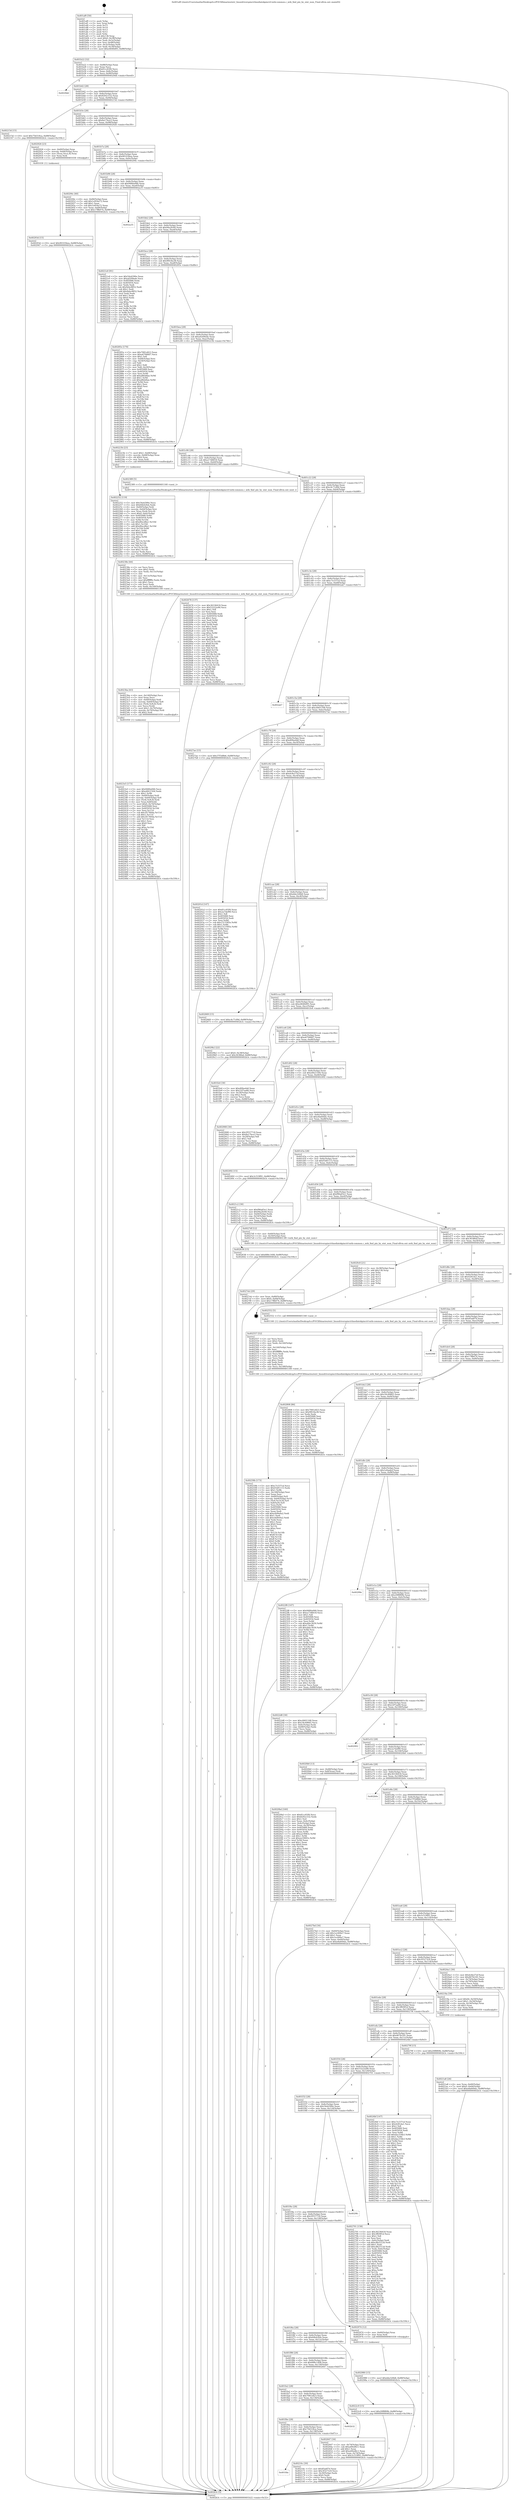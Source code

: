 digraph "0x401af0" {
  label = "0x401af0 (/mnt/c/Users/mathe/Desktop/tcc/POCII/binaries/extr_linuxdriverspinctrlmediatekpinctrl-mtk-common.c_mtk_find_pin_by_eint_num_Final-ollvm.out::main(0))"
  labelloc = "t"
  node[shape=record]

  Entry [label="",width=0.3,height=0.3,shape=circle,fillcolor=black,style=filled]
  "0x401b22" [label="{
     0x401b22 [32]\l
     | [instrs]\l
     &nbsp;&nbsp;0x401b22 \<+6\>: mov -0x88(%rbp),%eax\l
     &nbsp;&nbsp;0x401b28 \<+2\>: mov %eax,%ecx\l
     &nbsp;&nbsp;0x401b2a \<+6\>: sub $0x81cc83f4,%ecx\l
     &nbsp;&nbsp;0x401b30 \<+6\>: mov %eax,-0x8c(%rbp)\l
     &nbsp;&nbsp;0x401b36 \<+6\>: mov %ecx,-0x90(%rbp)\l
     &nbsp;&nbsp;0x401b3c \<+6\>: je 00000000004029dd \<main+0xeed\>\l
  }"]
  "0x4029dd" [label="{
     0x4029dd\l
  }", style=dashed]
  "0x401b42" [label="{
     0x401b42 [28]\l
     | [instrs]\l
     &nbsp;&nbsp;0x401b42 \<+5\>: jmp 0000000000401b47 \<main+0x57\>\l
     &nbsp;&nbsp;0x401b47 \<+6\>: mov -0x8c(%rbp),%eax\l
     &nbsp;&nbsp;0x401b4d \<+5\>: sub $0x8292c532,%eax\l
     &nbsp;&nbsp;0x401b52 \<+6\>: mov %eax,-0x94(%rbp)\l
     &nbsp;&nbsp;0x401b58 \<+6\>: je 000000000040215d \<main+0x66d\>\l
  }"]
  Exit [label="",width=0.3,height=0.3,shape=circle,fillcolor=black,style=filled,peripheries=2]
  "0x40215d" [label="{
     0x40215d [15]\l
     | [instrs]\l
     &nbsp;&nbsp;0x40215d \<+10\>: movl $0x75b518ca,-0x88(%rbp)\l
     &nbsp;&nbsp;0x402167 \<+5\>: jmp 0000000000402b3c \<main+0x104c\>\l
  }"]
  "0x401b5e" [label="{
     0x401b5e [28]\l
     | [instrs]\l
     &nbsp;&nbsp;0x401b5e \<+5\>: jmp 0000000000401b63 \<main+0x73\>\l
     &nbsp;&nbsp;0x401b63 \<+6\>: mov -0x8c(%rbp),%eax\l
     &nbsp;&nbsp;0x401b69 \<+5\>: sub $0x8a17bce3,%eax\l
     &nbsp;&nbsp;0x401b6e \<+6\>: mov %eax,-0x98(%rbp)\l
     &nbsp;&nbsp;0x401b74 \<+6\>: je 0000000000402926 \<main+0xe36\>\l
  }"]
  "0x402980" [label="{
     0x402980 [15]\l
     | [instrs]\l
     &nbsp;&nbsp;0x402980 \<+10\>: movl $0xdda326b8,-0x88(%rbp)\l
     &nbsp;&nbsp;0x40298a \<+5\>: jmp 0000000000402b3c \<main+0x104c\>\l
  }"]
  "0x402926" [label="{
     0x402926 [23]\l
     | [instrs]\l
     &nbsp;&nbsp;0x402926 \<+4\>: mov -0x60(%rbp),%rax\l
     &nbsp;&nbsp;0x40292a \<+7\>: movslq -0x84(%rbp),%rcx\l
     &nbsp;&nbsp;0x402931 \<+4\>: mov (%rax,%rcx,8),%rax\l
     &nbsp;&nbsp;0x402935 \<+3\>: mov %rax,%rdi\l
     &nbsp;&nbsp;0x402938 \<+5\>: call 0000000000401030 \<free@plt\>\l
     | [calls]\l
     &nbsp;&nbsp;0x401030 \{1\} (unknown)\l
  }"]
  "0x401b7a" [label="{
     0x401b7a [28]\l
     | [instrs]\l
     &nbsp;&nbsp;0x401b7a \<+5\>: jmp 0000000000401b7f \<main+0x8f\>\l
     &nbsp;&nbsp;0x401b7f \<+6\>: mov -0x8c(%rbp),%eax\l
     &nbsp;&nbsp;0x401b85 \<+5\>: sub $0x90103bea,%eax\l
     &nbsp;&nbsp;0x401b8a \<+6\>: mov %eax,-0x9c(%rbp)\l
     &nbsp;&nbsp;0x401b90 \<+6\>: je 000000000040294c \<main+0xe5c\>\l
  }"]
  "0x40293d" [label="{
     0x40293d [15]\l
     | [instrs]\l
     &nbsp;&nbsp;0x40293d \<+10\>: movl $0x90103bea,-0x88(%rbp)\l
     &nbsp;&nbsp;0x402947 \<+5\>: jmp 0000000000402b3c \<main+0x104c\>\l
  }"]
  "0x40294c" [label="{
     0x40294c [40]\l
     | [instrs]\l
     &nbsp;&nbsp;0x40294c \<+6\>: mov -0x84(%rbp),%eax\l
     &nbsp;&nbsp;0x402952 \<+5\>: add $0x1e954a72,%eax\l
     &nbsp;&nbsp;0x402957 \<+3\>: add $0x1,%eax\l
     &nbsp;&nbsp;0x40295a \<+5\>: sub $0x1e954a72,%eax\l
     &nbsp;&nbsp;0x40295f \<+6\>: mov %eax,-0x84(%rbp)\l
     &nbsp;&nbsp;0x402965 \<+10\>: movl $0x17ffb074,-0x88(%rbp)\l
     &nbsp;&nbsp;0x40296f \<+5\>: jmp 0000000000402b3c \<main+0x104c\>\l
  }"]
  "0x401b96" [label="{
     0x401b96 [28]\l
     | [instrs]\l
     &nbsp;&nbsp;0x401b96 \<+5\>: jmp 0000000000401b9b \<main+0xab\>\l
     &nbsp;&nbsp;0x401b9b \<+6\>: mov -0x8c(%rbp),%eax\l
     &nbsp;&nbsp;0x401ba1 \<+5\>: sub $0x9480a946,%eax\l
     &nbsp;&nbsp;0x401ba6 \<+6\>: mov %eax,-0xa0(%rbp)\l
     &nbsp;&nbsp;0x401bac \<+6\>: je 0000000000402a35 \<main+0xf45\>\l
  }"]
  "0x4027eb" [label="{
     0x4027eb [29]\l
     | [instrs]\l
     &nbsp;&nbsp;0x4027eb \<+4\>: mov %rax,-0x80(%rbp)\l
     &nbsp;&nbsp;0x4027ef \<+10\>: movl $0x0,-0x84(%rbp)\l
     &nbsp;&nbsp;0x4027f9 \<+10\>: movl $0x17ffb074,-0x88(%rbp)\l
     &nbsp;&nbsp;0x402803 \<+5\>: jmp 0000000000402b3c \<main+0x104c\>\l
  }"]
  "0x402a35" [label="{
     0x402a35\l
  }", style=dashed]
  "0x401bb2" [label="{
     0x401bb2 [28]\l
     | [instrs]\l
     &nbsp;&nbsp;0x401bb2 \<+5\>: jmp 0000000000401bb7 \<main+0xc7\>\l
     &nbsp;&nbsp;0x401bb7 \<+6\>: mov -0x8c(%rbp),%eax\l
     &nbsp;&nbsp;0x401bbd \<+5\>: sub $0x94a2fc60,%eax\l
     &nbsp;&nbsp;0x401bc2 \<+6\>: mov %eax,-0xa4(%rbp)\l
     &nbsp;&nbsp;0x401bc8 \<+6\>: je 00000000004021e0 \<main+0x6f0\>\l
  }"]
  "0x40258b" [label="{
     0x40258b [173]\l
     | [instrs]\l
     &nbsp;&nbsp;0x40258b \<+5\>: mov $0xc7e337cd,%ecx\l
     &nbsp;&nbsp;0x402590 \<+5\>: mov $0xf1b81115,%edx\l
     &nbsp;&nbsp;0x402595 \<+3\>: mov $0x1,%r8b\l
     &nbsp;&nbsp;0x402598 \<+6\>: mov -0x148(%rbp),%esi\l
     &nbsp;&nbsp;0x40259e \<+3\>: imul %eax,%esi\l
     &nbsp;&nbsp;0x4025a1 \<+4\>: mov -0x60(%rbp),%r9\l
     &nbsp;&nbsp;0x4025a5 \<+4\>: movslq -0x64(%rbp),%r10\l
     &nbsp;&nbsp;0x4025a9 \<+4\>: mov (%r9,%r10,8),%r9\l
     &nbsp;&nbsp;0x4025ad \<+4\>: mov 0x8(%r9),%r9\l
     &nbsp;&nbsp;0x4025b1 \<+3\>: mov %esi,(%r9)\l
     &nbsp;&nbsp;0x4025b4 \<+7\>: mov 0x405068,%eax\l
     &nbsp;&nbsp;0x4025bb \<+7\>: mov 0x405054,%esi\l
     &nbsp;&nbsp;0x4025c2 \<+2\>: mov %eax,%edi\l
     &nbsp;&nbsp;0x4025c4 \<+6\>: add $0xe4d9e6a2,%edi\l
     &nbsp;&nbsp;0x4025ca \<+3\>: sub $0x1,%edi\l
     &nbsp;&nbsp;0x4025cd \<+6\>: sub $0xe4d9e6a2,%edi\l
     &nbsp;&nbsp;0x4025d3 \<+3\>: imul %edi,%eax\l
     &nbsp;&nbsp;0x4025d6 \<+3\>: and $0x1,%eax\l
     &nbsp;&nbsp;0x4025d9 \<+3\>: cmp $0x0,%eax\l
     &nbsp;&nbsp;0x4025dc \<+4\>: sete %r11b\l
     &nbsp;&nbsp;0x4025e0 \<+3\>: cmp $0xa,%esi\l
     &nbsp;&nbsp;0x4025e3 \<+3\>: setl %bl\l
     &nbsp;&nbsp;0x4025e6 \<+3\>: mov %r11b,%r14b\l
     &nbsp;&nbsp;0x4025e9 \<+4\>: xor $0xff,%r14b\l
     &nbsp;&nbsp;0x4025ed \<+3\>: mov %bl,%r15b\l
     &nbsp;&nbsp;0x4025f0 \<+4\>: xor $0xff,%r15b\l
     &nbsp;&nbsp;0x4025f4 \<+4\>: xor $0x0,%r8b\l
     &nbsp;&nbsp;0x4025f8 \<+3\>: mov %r14b,%r12b\l
     &nbsp;&nbsp;0x4025fb \<+4\>: and $0x0,%r12b\l
     &nbsp;&nbsp;0x4025ff \<+3\>: and %r8b,%r11b\l
     &nbsp;&nbsp;0x402602 \<+3\>: mov %r15b,%r13b\l
     &nbsp;&nbsp;0x402605 \<+4\>: and $0x0,%r13b\l
     &nbsp;&nbsp;0x402609 \<+3\>: and %r8b,%bl\l
     &nbsp;&nbsp;0x40260c \<+3\>: or %r11b,%r12b\l
     &nbsp;&nbsp;0x40260f \<+3\>: or %bl,%r13b\l
     &nbsp;&nbsp;0x402612 \<+3\>: xor %r13b,%r12b\l
     &nbsp;&nbsp;0x402615 \<+3\>: or %r15b,%r14b\l
     &nbsp;&nbsp;0x402618 \<+4\>: xor $0xff,%r14b\l
     &nbsp;&nbsp;0x40261c \<+4\>: or $0x0,%r8b\l
     &nbsp;&nbsp;0x402620 \<+3\>: and %r8b,%r14b\l
     &nbsp;&nbsp;0x402623 \<+3\>: or %r14b,%r12b\l
     &nbsp;&nbsp;0x402626 \<+4\>: test $0x1,%r12b\l
     &nbsp;&nbsp;0x40262a \<+3\>: cmovne %edx,%ecx\l
     &nbsp;&nbsp;0x40262d \<+6\>: mov %ecx,-0x88(%rbp)\l
     &nbsp;&nbsp;0x402633 \<+5\>: jmp 0000000000402b3c \<main+0x104c\>\l
  }"]
  "0x4021e0" [label="{
     0x4021e0 [91]\l
     | [instrs]\l
     &nbsp;&nbsp;0x4021e0 \<+5\>: mov $0x54eb590e,%eax\l
     &nbsp;&nbsp;0x4021e5 \<+5\>: mov $0xa0209ede,%ecx\l
     &nbsp;&nbsp;0x4021ea \<+7\>: mov 0x405068,%edx\l
     &nbsp;&nbsp;0x4021f1 \<+7\>: mov 0x405054,%esi\l
     &nbsp;&nbsp;0x4021f8 \<+2\>: mov %edx,%edi\l
     &nbsp;&nbsp;0x4021fa \<+6\>: sub $0x9ebc8852,%edi\l
     &nbsp;&nbsp;0x402200 \<+3\>: sub $0x1,%edi\l
     &nbsp;&nbsp;0x402203 \<+6\>: add $0x9ebc8852,%edi\l
     &nbsp;&nbsp;0x402209 \<+3\>: imul %edi,%edx\l
     &nbsp;&nbsp;0x40220c \<+3\>: and $0x1,%edx\l
     &nbsp;&nbsp;0x40220f \<+3\>: cmp $0x0,%edx\l
     &nbsp;&nbsp;0x402212 \<+4\>: sete %r8b\l
     &nbsp;&nbsp;0x402216 \<+3\>: cmp $0xa,%esi\l
     &nbsp;&nbsp;0x402219 \<+4\>: setl %r9b\l
     &nbsp;&nbsp;0x40221d \<+3\>: mov %r8b,%r10b\l
     &nbsp;&nbsp;0x402220 \<+3\>: and %r9b,%r10b\l
     &nbsp;&nbsp;0x402223 \<+3\>: xor %r9b,%r8b\l
     &nbsp;&nbsp;0x402226 \<+3\>: or %r8b,%r10b\l
     &nbsp;&nbsp;0x402229 \<+4\>: test $0x1,%r10b\l
     &nbsp;&nbsp;0x40222d \<+3\>: cmovne %ecx,%eax\l
     &nbsp;&nbsp;0x402230 \<+6\>: mov %eax,-0x88(%rbp)\l
     &nbsp;&nbsp;0x402236 \<+5\>: jmp 0000000000402b3c \<main+0x104c\>\l
  }"]
  "0x401bce" [label="{
     0x401bce [28]\l
     | [instrs]\l
     &nbsp;&nbsp;0x401bce \<+5\>: jmp 0000000000401bd3 \<main+0xe3\>\l
     &nbsp;&nbsp;0x401bd3 \<+6\>: mov -0x8c(%rbp),%eax\l
     &nbsp;&nbsp;0x401bd9 \<+5\>: sub $0x9f434a38,%eax\l
     &nbsp;&nbsp;0x401bde \<+6\>: mov %eax,-0xa8(%rbp)\l
     &nbsp;&nbsp;0x401be4 \<+6\>: je 000000000040285e \<main+0xd6e\>\l
  }"]
  "0x402557" [label="{
     0x402557 [52]\l
     | [instrs]\l
     &nbsp;&nbsp;0x402557 \<+2\>: xor %ecx,%ecx\l
     &nbsp;&nbsp;0x402559 \<+5\>: mov $0x2,%edx\l
     &nbsp;&nbsp;0x40255e \<+6\>: mov %edx,-0x144(%rbp)\l
     &nbsp;&nbsp;0x402564 \<+1\>: cltd\l
     &nbsp;&nbsp;0x402565 \<+6\>: mov -0x144(%rbp),%esi\l
     &nbsp;&nbsp;0x40256b \<+2\>: idiv %esi\l
     &nbsp;&nbsp;0x40256d \<+6\>: imul $0xfffffffe,%edx,%edx\l
     &nbsp;&nbsp;0x402573 \<+2\>: mov %ecx,%edi\l
     &nbsp;&nbsp;0x402575 \<+2\>: sub %edx,%edi\l
     &nbsp;&nbsp;0x402577 \<+2\>: mov %ecx,%edx\l
     &nbsp;&nbsp;0x402579 \<+3\>: sub $0x1,%edx\l
     &nbsp;&nbsp;0x40257c \<+2\>: add %edx,%edi\l
     &nbsp;&nbsp;0x40257e \<+2\>: sub %edi,%ecx\l
     &nbsp;&nbsp;0x402580 \<+6\>: mov %ecx,-0x148(%rbp)\l
     &nbsp;&nbsp;0x402586 \<+5\>: call 0000000000401160 \<next_i\>\l
     | [calls]\l
     &nbsp;&nbsp;0x401160 \{1\} (/mnt/c/Users/mathe/Desktop/tcc/POCII/binaries/extr_linuxdriverspinctrlmediatekpinctrl-mtk-common.c_mtk_find_pin_by_eint_num_Final-ollvm.out::next_i)\l
  }"]
  "0x40285e" [label="{
     0x40285e [170]\l
     | [instrs]\l
     &nbsp;&nbsp;0x40285e \<+5\>: mov $0x7081e823,%eax\l
     &nbsp;&nbsp;0x402863 \<+5\>: mov $0xe67068d7,%ecx\l
     &nbsp;&nbsp;0x402868 \<+2\>: mov $0x1,%dl\l
     &nbsp;&nbsp;0x40286a \<+6\>: mov -0x84(%rbp),%esi\l
     &nbsp;&nbsp;0x402870 \<+3\>: cmp -0x54(%rbp),%esi\l
     &nbsp;&nbsp;0x402873 \<+4\>: setl %dil\l
     &nbsp;&nbsp;0x402877 \<+4\>: and $0x1,%dil\l
     &nbsp;&nbsp;0x40287b \<+4\>: mov %dil,-0x29(%rbp)\l
     &nbsp;&nbsp;0x40287f \<+7\>: mov 0x405068,%esi\l
     &nbsp;&nbsp;0x402886 \<+8\>: mov 0x405054,%r8d\l
     &nbsp;&nbsp;0x40288e \<+3\>: mov %esi,%r9d\l
     &nbsp;&nbsp;0x402891 \<+7\>: add $0xa8feb8ae,%r9d\l
     &nbsp;&nbsp;0x402898 \<+4\>: sub $0x1,%r9d\l
     &nbsp;&nbsp;0x40289c \<+7\>: sub $0xa8feb8ae,%r9d\l
     &nbsp;&nbsp;0x4028a3 \<+4\>: imul %r9d,%esi\l
     &nbsp;&nbsp;0x4028a7 \<+3\>: and $0x1,%esi\l
     &nbsp;&nbsp;0x4028aa \<+3\>: cmp $0x0,%esi\l
     &nbsp;&nbsp;0x4028ad \<+4\>: sete %dil\l
     &nbsp;&nbsp;0x4028b1 \<+4\>: cmp $0xa,%r8d\l
     &nbsp;&nbsp;0x4028b5 \<+4\>: setl %r10b\l
     &nbsp;&nbsp;0x4028b9 \<+3\>: mov %dil,%r11b\l
     &nbsp;&nbsp;0x4028bc \<+4\>: xor $0xff,%r11b\l
     &nbsp;&nbsp;0x4028c0 \<+3\>: mov %r10b,%bl\l
     &nbsp;&nbsp;0x4028c3 \<+3\>: xor $0xff,%bl\l
     &nbsp;&nbsp;0x4028c6 \<+3\>: xor $0x0,%dl\l
     &nbsp;&nbsp;0x4028c9 \<+3\>: mov %r11b,%r14b\l
     &nbsp;&nbsp;0x4028cc \<+4\>: and $0x0,%r14b\l
     &nbsp;&nbsp;0x4028d0 \<+3\>: and %dl,%dil\l
     &nbsp;&nbsp;0x4028d3 \<+3\>: mov %bl,%r15b\l
     &nbsp;&nbsp;0x4028d6 \<+4\>: and $0x0,%r15b\l
     &nbsp;&nbsp;0x4028da \<+3\>: and %dl,%r10b\l
     &nbsp;&nbsp;0x4028dd \<+3\>: or %dil,%r14b\l
     &nbsp;&nbsp;0x4028e0 \<+3\>: or %r10b,%r15b\l
     &nbsp;&nbsp;0x4028e3 \<+3\>: xor %r15b,%r14b\l
     &nbsp;&nbsp;0x4028e6 \<+3\>: or %bl,%r11b\l
     &nbsp;&nbsp;0x4028e9 \<+4\>: xor $0xff,%r11b\l
     &nbsp;&nbsp;0x4028ed \<+3\>: or $0x0,%dl\l
     &nbsp;&nbsp;0x4028f0 \<+3\>: and %dl,%r11b\l
     &nbsp;&nbsp;0x4028f3 \<+3\>: or %r11b,%r14b\l
     &nbsp;&nbsp;0x4028f6 \<+4\>: test $0x1,%r14b\l
     &nbsp;&nbsp;0x4028fa \<+3\>: cmovne %ecx,%eax\l
     &nbsp;&nbsp;0x4028fd \<+6\>: mov %eax,-0x88(%rbp)\l
     &nbsp;&nbsp;0x402903 \<+5\>: jmp 0000000000402b3c \<main+0x104c\>\l
  }"]
  "0x401bea" [label="{
     0x401bea [28]\l
     | [instrs]\l
     &nbsp;&nbsp;0x401bea \<+5\>: jmp 0000000000401bef \<main+0xff\>\l
     &nbsp;&nbsp;0x401bef \<+6\>: mov -0x8c(%rbp),%eax\l
     &nbsp;&nbsp;0x401bf5 \<+5\>: sub $0xa0209ede,%eax\l
     &nbsp;&nbsp;0x401bfa \<+6\>: mov %eax,-0xac(%rbp)\l
     &nbsp;&nbsp;0x401c00 \<+6\>: je 000000000040223b \<main+0x74b\>\l
  }"]
  "0x4023e5" [label="{
     0x4023e5 [173]\l
     | [instrs]\l
     &nbsp;&nbsp;0x4023e5 \<+5\>: mov $0x9480a946,%ecx\l
     &nbsp;&nbsp;0x4023ea \<+5\>: mov $0xe8421504,%edx\l
     &nbsp;&nbsp;0x4023ef \<+3\>: mov $0x1,%r9b\l
     &nbsp;&nbsp;0x4023f2 \<+4\>: mov -0x60(%rbp),%rdi\l
     &nbsp;&nbsp;0x4023f6 \<+4\>: movslq -0x64(%rbp),%r8\l
     &nbsp;&nbsp;0x4023fa \<+4\>: mov (%rdi,%r8,8),%rdi\l
     &nbsp;&nbsp;0x4023fe \<+4\>: mov %rax,0x8(%rdi)\l
     &nbsp;&nbsp;0x402402 \<+7\>: movl $0x0,-0x74(%rbp)\l
     &nbsp;&nbsp;0x402409 \<+7\>: mov 0x405068,%esi\l
     &nbsp;&nbsp;0x402410 \<+8\>: mov 0x405054,%r10d\l
     &nbsp;&nbsp;0x402418 \<+3\>: mov %esi,%r11d\l
     &nbsp;&nbsp;0x40241b \<+7\>: sub $0x3f1760da,%r11d\l
     &nbsp;&nbsp;0x402422 \<+4\>: sub $0x1,%r11d\l
     &nbsp;&nbsp;0x402426 \<+7\>: add $0x3f1760da,%r11d\l
     &nbsp;&nbsp;0x40242d \<+4\>: imul %r11d,%esi\l
     &nbsp;&nbsp;0x402431 \<+3\>: and $0x1,%esi\l
     &nbsp;&nbsp;0x402434 \<+3\>: cmp $0x0,%esi\l
     &nbsp;&nbsp;0x402437 \<+3\>: sete %bl\l
     &nbsp;&nbsp;0x40243a \<+4\>: cmp $0xa,%r10d\l
     &nbsp;&nbsp;0x40243e \<+4\>: setl %r14b\l
     &nbsp;&nbsp;0x402442 \<+3\>: mov %bl,%r15b\l
     &nbsp;&nbsp;0x402445 \<+4\>: xor $0xff,%r15b\l
     &nbsp;&nbsp;0x402449 \<+3\>: mov %r14b,%r12b\l
     &nbsp;&nbsp;0x40244c \<+4\>: xor $0xff,%r12b\l
     &nbsp;&nbsp;0x402450 \<+4\>: xor $0x1,%r9b\l
     &nbsp;&nbsp;0x402454 \<+3\>: mov %r15b,%r13b\l
     &nbsp;&nbsp;0x402457 \<+4\>: and $0xff,%r13b\l
     &nbsp;&nbsp;0x40245b \<+3\>: and %r9b,%bl\l
     &nbsp;&nbsp;0x40245e \<+3\>: mov %r12b,%al\l
     &nbsp;&nbsp;0x402461 \<+2\>: and $0xff,%al\l
     &nbsp;&nbsp;0x402463 \<+3\>: and %r9b,%r14b\l
     &nbsp;&nbsp;0x402466 \<+3\>: or %bl,%r13b\l
     &nbsp;&nbsp;0x402469 \<+3\>: or %r14b,%al\l
     &nbsp;&nbsp;0x40246c \<+3\>: xor %al,%r13b\l
     &nbsp;&nbsp;0x40246f \<+3\>: or %r12b,%r15b\l
     &nbsp;&nbsp;0x402472 \<+4\>: xor $0xff,%r15b\l
     &nbsp;&nbsp;0x402476 \<+4\>: or $0x1,%r9b\l
     &nbsp;&nbsp;0x40247a \<+3\>: and %r9b,%r15b\l
     &nbsp;&nbsp;0x40247d \<+3\>: or %r15b,%r13b\l
     &nbsp;&nbsp;0x402480 \<+4\>: test $0x1,%r13b\l
     &nbsp;&nbsp;0x402484 \<+3\>: cmovne %edx,%ecx\l
     &nbsp;&nbsp;0x402487 \<+6\>: mov %ecx,-0x88(%rbp)\l
     &nbsp;&nbsp;0x40248d \<+5\>: jmp 0000000000402b3c \<main+0x104c\>\l
  }"]
  "0x40223b" [label="{
     0x40223b [23]\l
     | [instrs]\l
     &nbsp;&nbsp;0x40223b \<+7\>: movl $0x1,-0x68(%rbp)\l
     &nbsp;&nbsp;0x402242 \<+4\>: movslq -0x68(%rbp),%rax\l
     &nbsp;&nbsp;0x402246 \<+4\>: shl $0x4,%rax\l
     &nbsp;&nbsp;0x40224a \<+3\>: mov %rax,%rdi\l
     &nbsp;&nbsp;0x40224d \<+5\>: call 0000000000401050 \<malloc@plt\>\l
     | [calls]\l
     &nbsp;&nbsp;0x401050 \{1\} (unknown)\l
  }"]
  "0x401c06" [label="{
     0x401c06 [28]\l
     | [instrs]\l
     &nbsp;&nbsp;0x401c06 \<+5\>: jmp 0000000000401c0b \<main+0x11b\>\l
     &nbsp;&nbsp;0x401c0b \<+6\>: mov -0x8c(%rbp),%eax\l
     &nbsp;&nbsp;0x401c11 \<+5\>: sub $0xa17d6618,%eax\l
     &nbsp;&nbsp;0x401c16 \<+6\>: mov %eax,-0xb0(%rbp)\l
     &nbsp;&nbsp;0x401c1c \<+6\>: je 0000000000402389 \<main+0x899\>\l
  }"]
  "0x4023ba" [label="{
     0x4023ba [43]\l
     | [instrs]\l
     &nbsp;&nbsp;0x4023ba \<+6\>: mov -0x140(%rbp),%ecx\l
     &nbsp;&nbsp;0x4023c0 \<+3\>: imul %eax,%ecx\l
     &nbsp;&nbsp;0x4023c3 \<+4\>: mov -0x60(%rbp),%rdi\l
     &nbsp;&nbsp;0x4023c7 \<+4\>: movslq -0x64(%rbp),%r8\l
     &nbsp;&nbsp;0x4023cb \<+4\>: mov (%rdi,%r8,8),%rdi\l
     &nbsp;&nbsp;0x4023cf \<+2\>: mov %ecx,(%rdi)\l
     &nbsp;&nbsp;0x4023d1 \<+7\>: movl $0x1,-0x70(%rbp)\l
     &nbsp;&nbsp;0x4023d8 \<+4\>: movslq -0x70(%rbp),%rdi\l
     &nbsp;&nbsp;0x4023dc \<+4\>: shl $0x2,%rdi\l
     &nbsp;&nbsp;0x4023e0 \<+5\>: call 0000000000401050 \<malloc@plt\>\l
     | [calls]\l
     &nbsp;&nbsp;0x401050 \{1\} (unknown)\l
  }"]
  "0x402389" [label="{
     0x402389 [5]\l
     | [instrs]\l
     &nbsp;&nbsp;0x402389 \<+5\>: call 0000000000401160 \<next_i\>\l
     | [calls]\l
     &nbsp;&nbsp;0x401160 \{1\} (/mnt/c/Users/mathe/Desktop/tcc/POCII/binaries/extr_linuxdriverspinctrlmediatekpinctrl-mtk-common.c_mtk_find_pin_by_eint_num_Final-ollvm.out::next_i)\l
  }"]
  "0x401c22" [label="{
     0x401c22 [28]\l
     | [instrs]\l
     &nbsp;&nbsp;0x401c22 \<+5\>: jmp 0000000000401c27 \<main+0x137\>\l
     &nbsp;&nbsp;0x401c27 \<+6\>: mov -0x8c(%rbp),%eax\l
     &nbsp;&nbsp;0x401c2d \<+5\>: sub $0xc4c71d9d,%eax\l
     &nbsp;&nbsp;0x401c32 \<+6\>: mov %eax,-0xb4(%rbp)\l
     &nbsp;&nbsp;0x401c38 \<+6\>: je 0000000000402678 \<main+0xb88\>\l
  }"]
  "0x40238e" [label="{
     0x40238e [44]\l
     | [instrs]\l
     &nbsp;&nbsp;0x40238e \<+2\>: xor %ecx,%ecx\l
     &nbsp;&nbsp;0x402390 \<+5\>: mov $0x2,%edx\l
     &nbsp;&nbsp;0x402395 \<+6\>: mov %edx,-0x13c(%rbp)\l
     &nbsp;&nbsp;0x40239b \<+1\>: cltd\l
     &nbsp;&nbsp;0x40239c \<+6\>: mov -0x13c(%rbp),%esi\l
     &nbsp;&nbsp;0x4023a2 \<+2\>: idiv %esi\l
     &nbsp;&nbsp;0x4023a4 \<+6\>: imul $0xfffffffe,%edx,%edx\l
     &nbsp;&nbsp;0x4023aa \<+3\>: sub $0x1,%ecx\l
     &nbsp;&nbsp;0x4023ad \<+2\>: sub %ecx,%edx\l
     &nbsp;&nbsp;0x4023af \<+6\>: mov %edx,-0x140(%rbp)\l
     &nbsp;&nbsp;0x4023b5 \<+5\>: call 0000000000401160 \<next_i\>\l
     | [calls]\l
     &nbsp;&nbsp;0x401160 \{1\} (/mnt/c/Users/mathe/Desktop/tcc/POCII/binaries/extr_linuxdriverspinctrlmediatekpinctrl-mtk-common.c_mtk_find_pin_by_eint_num_Final-ollvm.out::next_i)\l
  }"]
  "0x402678" [label="{
     0x402678 [137]\l
     | [instrs]\l
     &nbsp;&nbsp;0x402678 \<+5\>: mov $0x36336418,%eax\l
     &nbsp;&nbsp;0x40267d \<+5\>: mov $0x53222e90,%ecx\l
     &nbsp;&nbsp;0x402682 \<+2\>: mov $0x1,%dl\l
     &nbsp;&nbsp;0x402684 \<+2\>: xor %esi,%esi\l
     &nbsp;&nbsp;0x402686 \<+7\>: mov 0x405068,%edi\l
     &nbsp;&nbsp;0x40268d \<+8\>: mov 0x405054,%r8d\l
     &nbsp;&nbsp;0x402695 \<+3\>: sub $0x1,%esi\l
     &nbsp;&nbsp;0x402698 \<+3\>: mov %edi,%r9d\l
     &nbsp;&nbsp;0x40269b \<+3\>: add %esi,%r9d\l
     &nbsp;&nbsp;0x40269e \<+4\>: imul %r9d,%edi\l
     &nbsp;&nbsp;0x4026a2 \<+3\>: and $0x1,%edi\l
     &nbsp;&nbsp;0x4026a5 \<+3\>: cmp $0x0,%edi\l
     &nbsp;&nbsp;0x4026a8 \<+4\>: sete %r10b\l
     &nbsp;&nbsp;0x4026ac \<+4\>: cmp $0xa,%r8d\l
     &nbsp;&nbsp;0x4026b0 \<+4\>: setl %r11b\l
     &nbsp;&nbsp;0x4026b4 \<+3\>: mov %r10b,%bl\l
     &nbsp;&nbsp;0x4026b7 \<+3\>: xor $0xff,%bl\l
     &nbsp;&nbsp;0x4026ba \<+3\>: mov %r11b,%r14b\l
     &nbsp;&nbsp;0x4026bd \<+4\>: xor $0xff,%r14b\l
     &nbsp;&nbsp;0x4026c1 \<+3\>: xor $0x0,%dl\l
     &nbsp;&nbsp;0x4026c4 \<+3\>: mov %bl,%r15b\l
     &nbsp;&nbsp;0x4026c7 \<+4\>: and $0x0,%r15b\l
     &nbsp;&nbsp;0x4026cb \<+3\>: and %dl,%r10b\l
     &nbsp;&nbsp;0x4026ce \<+3\>: mov %r14b,%r12b\l
     &nbsp;&nbsp;0x4026d1 \<+4\>: and $0x0,%r12b\l
     &nbsp;&nbsp;0x4026d5 \<+3\>: and %dl,%r11b\l
     &nbsp;&nbsp;0x4026d8 \<+3\>: or %r10b,%r15b\l
     &nbsp;&nbsp;0x4026db \<+3\>: or %r11b,%r12b\l
     &nbsp;&nbsp;0x4026de \<+3\>: xor %r12b,%r15b\l
     &nbsp;&nbsp;0x4026e1 \<+3\>: or %r14b,%bl\l
     &nbsp;&nbsp;0x4026e4 \<+3\>: xor $0xff,%bl\l
     &nbsp;&nbsp;0x4026e7 \<+3\>: or $0x0,%dl\l
     &nbsp;&nbsp;0x4026ea \<+2\>: and %dl,%bl\l
     &nbsp;&nbsp;0x4026ec \<+3\>: or %bl,%r15b\l
     &nbsp;&nbsp;0x4026ef \<+4\>: test $0x1,%r15b\l
     &nbsp;&nbsp;0x4026f3 \<+3\>: cmovne %ecx,%eax\l
     &nbsp;&nbsp;0x4026f6 \<+6\>: mov %eax,-0x88(%rbp)\l
     &nbsp;&nbsp;0x4026fc \<+5\>: jmp 0000000000402b3c \<main+0x104c\>\l
  }"]
  "0x401c3e" [label="{
     0x401c3e [28]\l
     | [instrs]\l
     &nbsp;&nbsp;0x401c3e \<+5\>: jmp 0000000000401c43 \<main+0x153\>\l
     &nbsp;&nbsp;0x401c43 \<+6\>: mov -0x8c(%rbp),%eax\l
     &nbsp;&nbsp;0x401c49 \<+5\>: sub $0xc7e337cd,%eax\l
     &nbsp;&nbsp;0x401c4e \<+6\>: mov %eax,-0xb8(%rbp)\l
     &nbsp;&nbsp;0x401c54 \<+6\>: je 0000000000402ab7 \<main+0xfc7\>\l
  }"]
  "0x402252" [label="{
     0x402252 [119]\l
     | [instrs]\l
     &nbsp;&nbsp;0x402252 \<+5\>: mov $0x54eb590e,%ecx\l
     &nbsp;&nbsp;0x402257 \<+5\>: mov $0x64b42feb,%edx\l
     &nbsp;&nbsp;0x40225c \<+4\>: mov -0x60(%rbp),%rdi\l
     &nbsp;&nbsp;0x402260 \<+4\>: movslq -0x64(%rbp),%rsi\l
     &nbsp;&nbsp;0x402264 \<+4\>: mov %rax,(%rdi,%rsi,8)\l
     &nbsp;&nbsp;0x402268 \<+7\>: movl $0x0,-0x6c(%rbp)\l
     &nbsp;&nbsp;0x40226f \<+8\>: mov 0x405068,%r8d\l
     &nbsp;&nbsp;0x402277 \<+8\>: mov 0x405054,%r9d\l
     &nbsp;&nbsp;0x40227f \<+3\>: mov %r8d,%r10d\l
     &nbsp;&nbsp;0x402282 \<+7\>: sub $0xd0ecd8a1,%r10d\l
     &nbsp;&nbsp;0x402289 \<+4\>: sub $0x1,%r10d\l
     &nbsp;&nbsp;0x40228d \<+7\>: add $0xd0ecd8a1,%r10d\l
     &nbsp;&nbsp;0x402294 \<+4\>: imul %r10d,%r8d\l
     &nbsp;&nbsp;0x402298 \<+4\>: and $0x1,%r8d\l
     &nbsp;&nbsp;0x40229c \<+4\>: cmp $0x0,%r8d\l
     &nbsp;&nbsp;0x4022a0 \<+4\>: sete %r11b\l
     &nbsp;&nbsp;0x4022a4 \<+4\>: cmp $0xa,%r9d\l
     &nbsp;&nbsp;0x4022a8 \<+3\>: setl %bl\l
     &nbsp;&nbsp;0x4022ab \<+3\>: mov %r11b,%r14b\l
     &nbsp;&nbsp;0x4022ae \<+3\>: and %bl,%r14b\l
     &nbsp;&nbsp;0x4022b1 \<+3\>: xor %bl,%r11b\l
     &nbsp;&nbsp;0x4022b4 \<+3\>: or %r11b,%r14b\l
     &nbsp;&nbsp;0x4022b7 \<+4\>: test $0x1,%r14b\l
     &nbsp;&nbsp;0x4022bb \<+3\>: cmovne %edx,%ecx\l
     &nbsp;&nbsp;0x4022be \<+6\>: mov %ecx,-0x88(%rbp)\l
     &nbsp;&nbsp;0x4022c4 \<+5\>: jmp 0000000000402b3c \<main+0x104c\>\l
  }"]
  "0x402ab7" [label="{
     0x402ab7\l
  }", style=dashed]
  "0x401c5a" [label="{
     0x401c5a [28]\l
     | [instrs]\l
     &nbsp;&nbsp;0x401c5a \<+5\>: jmp 0000000000401c5f \<main+0x16f\>\l
     &nbsp;&nbsp;0x401c5f \<+6\>: mov -0x8c(%rbp),%eax\l
     &nbsp;&nbsp;0x401c65 \<+5\>: sub $0xc8401168,%eax\l
     &nbsp;&nbsp;0x401c6a \<+6\>: mov %eax,-0xbc(%rbp)\l
     &nbsp;&nbsp;0x401c70 \<+6\>: je 00000000004027ae \<main+0xcbe\>\l
  }"]
  "0x4021a8" [label="{
     0x4021a8 [26]\l
     | [instrs]\l
     &nbsp;&nbsp;0x4021a8 \<+4\>: mov %rax,-0x60(%rbp)\l
     &nbsp;&nbsp;0x4021ac \<+7\>: movl $0x0,-0x64(%rbp)\l
     &nbsp;&nbsp;0x4021b3 \<+10\>: movl $0xe8a644dc,-0x88(%rbp)\l
     &nbsp;&nbsp;0x4021bd \<+5\>: jmp 0000000000402b3c \<main+0x104c\>\l
  }"]
  "0x4027ae" [label="{
     0x4027ae [15]\l
     | [instrs]\l
     &nbsp;&nbsp;0x4027ae \<+10\>: movl $0x37f3d8b6,-0x88(%rbp)\l
     &nbsp;&nbsp;0x4027b8 \<+5\>: jmp 0000000000402b3c \<main+0x104c\>\l
  }"]
  "0x401c76" [label="{
     0x401c76 [28]\l
     | [instrs]\l
     &nbsp;&nbsp;0x401c76 \<+5\>: jmp 0000000000401c7b \<main+0x18b\>\l
     &nbsp;&nbsp;0x401c7b \<+6\>: mov -0x8c(%rbp),%eax\l
     &nbsp;&nbsp;0x401c81 \<+5\>: sub $0xd09eefa8,%eax\l
     &nbsp;&nbsp;0x401c86 \<+6\>: mov %eax,-0xc0(%rbp)\l
     &nbsp;&nbsp;0x401c8c \<+6\>: je 000000000040201d \<main+0x52d\>\l
  }"]
  "0x401fda" [label="{
     0x401fda\l
  }", style=dashed]
  "0x40201d" [label="{
     0x40201d [147]\l
     | [instrs]\l
     &nbsp;&nbsp;0x40201d \<+5\>: mov $0x81cc83f4,%eax\l
     &nbsp;&nbsp;0x402022 \<+5\>: mov $0x2a7def90,%ecx\l
     &nbsp;&nbsp;0x402027 \<+2\>: mov $0x1,%dl\l
     &nbsp;&nbsp;0x402029 \<+7\>: mov 0x405068,%esi\l
     &nbsp;&nbsp;0x402030 \<+7\>: mov 0x405054,%edi\l
     &nbsp;&nbsp;0x402037 \<+3\>: mov %esi,%r8d\l
     &nbsp;&nbsp;0x40203a \<+7\>: sub $0x1513585e,%r8d\l
     &nbsp;&nbsp;0x402041 \<+4\>: sub $0x1,%r8d\l
     &nbsp;&nbsp;0x402045 \<+7\>: add $0x1513585e,%r8d\l
     &nbsp;&nbsp;0x40204c \<+4\>: imul %r8d,%esi\l
     &nbsp;&nbsp;0x402050 \<+3\>: and $0x1,%esi\l
     &nbsp;&nbsp;0x402053 \<+3\>: cmp $0x0,%esi\l
     &nbsp;&nbsp;0x402056 \<+4\>: sete %r9b\l
     &nbsp;&nbsp;0x40205a \<+3\>: cmp $0xa,%edi\l
     &nbsp;&nbsp;0x40205d \<+4\>: setl %r10b\l
     &nbsp;&nbsp;0x402061 \<+3\>: mov %r9b,%r11b\l
     &nbsp;&nbsp;0x402064 \<+4\>: xor $0xff,%r11b\l
     &nbsp;&nbsp;0x402068 \<+3\>: mov %r10b,%bl\l
     &nbsp;&nbsp;0x40206b \<+3\>: xor $0xff,%bl\l
     &nbsp;&nbsp;0x40206e \<+3\>: xor $0x0,%dl\l
     &nbsp;&nbsp;0x402071 \<+3\>: mov %r11b,%r14b\l
     &nbsp;&nbsp;0x402074 \<+4\>: and $0x0,%r14b\l
     &nbsp;&nbsp;0x402078 \<+3\>: and %dl,%r9b\l
     &nbsp;&nbsp;0x40207b \<+3\>: mov %bl,%r15b\l
     &nbsp;&nbsp;0x40207e \<+4\>: and $0x0,%r15b\l
     &nbsp;&nbsp;0x402082 \<+3\>: and %dl,%r10b\l
     &nbsp;&nbsp;0x402085 \<+3\>: or %r9b,%r14b\l
     &nbsp;&nbsp;0x402088 \<+3\>: or %r10b,%r15b\l
     &nbsp;&nbsp;0x40208b \<+3\>: xor %r15b,%r14b\l
     &nbsp;&nbsp;0x40208e \<+3\>: or %bl,%r11b\l
     &nbsp;&nbsp;0x402091 \<+4\>: xor $0xff,%r11b\l
     &nbsp;&nbsp;0x402095 \<+3\>: or $0x0,%dl\l
     &nbsp;&nbsp;0x402098 \<+3\>: and %dl,%r11b\l
     &nbsp;&nbsp;0x40209b \<+3\>: or %r11b,%r14b\l
     &nbsp;&nbsp;0x40209e \<+4\>: test $0x1,%r14b\l
     &nbsp;&nbsp;0x4020a2 \<+3\>: cmovne %ecx,%eax\l
     &nbsp;&nbsp;0x4020a5 \<+6\>: mov %eax,-0x88(%rbp)\l
     &nbsp;&nbsp;0x4020ab \<+5\>: jmp 0000000000402b3c \<main+0x104c\>\l
  }"]
  "0x401c92" [label="{
     0x401c92 [28]\l
     | [instrs]\l
     &nbsp;&nbsp;0x401c92 \<+5\>: jmp 0000000000401c97 \<main+0x1a7\>\l
     &nbsp;&nbsp;0x401c97 \<+6\>: mov -0x8c(%rbp),%eax\l
     &nbsp;&nbsp;0x401c9d \<+5\>: sub $0xdc8e27ef,%eax\l
     &nbsp;&nbsp;0x401ca2 \<+6\>: mov %eax,-0xc4(%rbp)\l
     &nbsp;&nbsp;0x401ca8 \<+6\>: je 0000000000402669 \<main+0xb79\>\l
  }"]
  "0x40216c" [label="{
     0x40216c [30]\l
     | [instrs]\l
     &nbsp;&nbsp;0x40216c \<+5\>: mov $0x85a6f7d,%eax\l
     &nbsp;&nbsp;0x402171 \<+5\>: mov $0x3f3273c9,%ecx\l
     &nbsp;&nbsp;0x402176 \<+3\>: mov -0x30(%rbp),%edx\l
     &nbsp;&nbsp;0x402179 \<+3\>: cmp $0x0,%edx\l
     &nbsp;&nbsp;0x40217c \<+3\>: cmove %ecx,%eax\l
     &nbsp;&nbsp;0x40217f \<+6\>: mov %eax,-0x88(%rbp)\l
     &nbsp;&nbsp;0x402185 \<+5\>: jmp 0000000000402b3c \<main+0x104c\>\l
  }"]
  "0x402669" [label="{
     0x402669 [15]\l
     | [instrs]\l
     &nbsp;&nbsp;0x402669 \<+10\>: movl $0xc4c71d9d,-0x88(%rbp)\l
     &nbsp;&nbsp;0x402673 \<+5\>: jmp 0000000000402b3c \<main+0x104c\>\l
  }"]
  "0x401cae" [label="{
     0x401cae [28]\l
     | [instrs]\l
     &nbsp;&nbsp;0x401cae \<+5\>: jmp 0000000000401cb3 \<main+0x1c3\>\l
     &nbsp;&nbsp;0x401cb3 \<+6\>: mov -0x8c(%rbp),%eax\l
     &nbsp;&nbsp;0x401cb9 \<+5\>: sub $0xdda326b8,%eax\l
     &nbsp;&nbsp;0x401cbe \<+6\>: mov %eax,-0xc8(%rbp)\l
     &nbsp;&nbsp;0x401cc4 \<+6\>: je 00000000004029b2 \<main+0xec2\>\l
  }"]
  "0x401fbe" [label="{
     0x401fbe [28]\l
     | [instrs]\l
     &nbsp;&nbsp;0x401fbe \<+5\>: jmp 0000000000401fc3 \<main+0x4d3\>\l
     &nbsp;&nbsp;0x401fc3 \<+6\>: mov -0x8c(%rbp),%eax\l
     &nbsp;&nbsp;0x401fc9 \<+5\>: sub $0x75b518ca,%eax\l
     &nbsp;&nbsp;0x401fce \<+6\>: mov %eax,-0x138(%rbp)\l
     &nbsp;&nbsp;0x401fd4 \<+6\>: je 000000000040216c \<main+0x67c\>\l
  }"]
  "0x4029b2" [label="{
     0x4029b2 [22]\l
     | [instrs]\l
     &nbsp;&nbsp;0x4029b2 \<+7\>: movl $0x0,-0x38(%rbp)\l
     &nbsp;&nbsp;0x4029b9 \<+10\>: movl $0x36386af,-0x88(%rbp)\l
     &nbsp;&nbsp;0x4029c3 \<+5\>: jmp 0000000000402b3c \<main+0x104c\>\l
  }"]
  "0x401cca" [label="{
     0x401cca [28]\l
     | [instrs]\l
     &nbsp;&nbsp;0x401cca \<+5\>: jmp 0000000000401ccf \<main+0x1df\>\l
     &nbsp;&nbsp;0x401ccf \<+6\>: mov -0x8c(%rbp),%eax\l
     &nbsp;&nbsp;0x401cd5 \<+5\>: sub $0xe4646d95,%eax\l
     &nbsp;&nbsp;0x401cda \<+6\>: mov %eax,-0xcc(%rbp)\l
     &nbsp;&nbsp;0x401ce0 \<+6\>: je 0000000000401fe4 \<main+0x4f4\>\l
  }"]
  "0x402b32" [label="{
     0x402b32\l
  }", style=dashed]
  "0x401fe4" [label="{
     0x401fe4 [30]\l
     | [instrs]\l
     &nbsp;&nbsp;0x401fe4 \<+5\>: mov $0xd09eefa8,%eax\l
     &nbsp;&nbsp;0x401fe9 \<+5\>: mov $0x22f7aa66,%ecx\l
     &nbsp;&nbsp;0x401fee \<+3\>: mov -0x34(%rbp),%edx\l
     &nbsp;&nbsp;0x401ff1 \<+3\>: cmp $0x2,%edx\l
     &nbsp;&nbsp;0x401ff4 \<+3\>: cmovne %ecx,%eax\l
     &nbsp;&nbsp;0x401ff7 \<+6\>: mov %eax,-0x88(%rbp)\l
     &nbsp;&nbsp;0x401ffd \<+5\>: jmp 0000000000402b3c \<main+0x104c\>\l
  }"]
  "0x401ce6" [label="{
     0x401ce6 [28]\l
     | [instrs]\l
     &nbsp;&nbsp;0x401ce6 \<+5\>: jmp 0000000000401ceb \<main+0x1fb\>\l
     &nbsp;&nbsp;0x401ceb \<+6\>: mov -0x8c(%rbp),%eax\l
     &nbsp;&nbsp;0x401cf1 \<+5\>: sub $0xe67068d7,%eax\l
     &nbsp;&nbsp;0x401cf6 \<+6\>: mov %eax,-0xd0(%rbp)\l
     &nbsp;&nbsp;0x401cfc \<+6\>: je 0000000000402908 \<main+0xe18\>\l
  }"]
  "0x402b3c" [label="{
     0x402b3c [5]\l
     | [instrs]\l
     &nbsp;&nbsp;0x402b3c \<+5\>: jmp 0000000000401b22 \<main+0x32\>\l
  }"]
  "0x401af0" [label="{
     0x401af0 [50]\l
     | [instrs]\l
     &nbsp;&nbsp;0x401af0 \<+1\>: push %rbp\l
     &nbsp;&nbsp;0x401af1 \<+3\>: mov %rsp,%rbp\l
     &nbsp;&nbsp;0x401af4 \<+2\>: push %r15\l
     &nbsp;&nbsp;0x401af6 \<+2\>: push %r14\l
     &nbsp;&nbsp;0x401af8 \<+2\>: push %r13\l
     &nbsp;&nbsp;0x401afa \<+2\>: push %r12\l
     &nbsp;&nbsp;0x401afc \<+1\>: push %rbx\l
     &nbsp;&nbsp;0x401afd \<+7\>: sub $0x138,%rsp\l
     &nbsp;&nbsp;0x401b04 \<+7\>: movl $0x0,-0x38(%rbp)\l
     &nbsp;&nbsp;0x401b0b \<+3\>: mov %edi,-0x3c(%rbp)\l
     &nbsp;&nbsp;0x401b0e \<+4\>: mov %rsi,-0x48(%rbp)\l
     &nbsp;&nbsp;0x401b12 \<+3\>: mov -0x3c(%rbp),%edi\l
     &nbsp;&nbsp;0x401b15 \<+3\>: mov %edi,-0x34(%rbp)\l
     &nbsp;&nbsp;0x401b18 \<+10\>: movl $0xe4646d95,-0x88(%rbp)\l
  }"]
  "0x401fa2" [label="{
     0x401fa2 [28]\l
     | [instrs]\l
     &nbsp;&nbsp;0x401fa2 \<+5\>: jmp 0000000000401fa7 \<main+0x4b7\>\l
     &nbsp;&nbsp;0x401fa7 \<+6\>: mov -0x8c(%rbp),%eax\l
     &nbsp;&nbsp;0x401fad \<+5\>: sub $0x7081e823,%eax\l
     &nbsp;&nbsp;0x401fb2 \<+6\>: mov %eax,-0x134(%rbp)\l
     &nbsp;&nbsp;0x401fb8 \<+6\>: je 0000000000402b32 \<main+0x1042\>\l
  }"]
  "0x402908" [label="{
     0x402908 [30]\l
     | [instrs]\l
     &nbsp;&nbsp;0x402908 \<+5\>: mov $0x5f557718,%eax\l
     &nbsp;&nbsp;0x40290d \<+5\>: mov $0x8a17bce3,%ecx\l
     &nbsp;&nbsp;0x402912 \<+3\>: mov -0x29(%rbp),%dl\l
     &nbsp;&nbsp;0x402915 \<+3\>: test $0x1,%dl\l
     &nbsp;&nbsp;0x402918 \<+3\>: cmovne %ecx,%eax\l
     &nbsp;&nbsp;0x40291b \<+6\>: mov %eax,-0x88(%rbp)\l
     &nbsp;&nbsp;0x402921 \<+5\>: jmp 0000000000402b3c \<main+0x104c\>\l
  }"]
  "0x401d02" [label="{
     0x401d02 [28]\l
     | [instrs]\l
     &nbsp;&nbsp;0x401d02 \<+5\>: jmp 0000000000401d07 \<main+0x217\>\l
     &nbsp;&nbsp;0x401d07 \<+6\>: mov -0x8c(%rbp),%eax\l
     &nbsp;&nbsp;0x401d0d \<+5\>: sub $0xe8421504,%eax\l
     &nbsp;&nbsp;0x401d12 \<+6\>: mov %eax,-0xd4(%rbp)\l
     &nbsp;&nbsp;0x401d18 \<+6\>: je 0000000000402492 \<main+0x9a2\>\l
  }"]
  "0x402647" [label="{
     0x402647 [34]\l
     | [instrs]\l
     &nbsp;&nbsp;0x402647 \<+3\>: mov -0x74(%rbp),%eax\l
     &nbsp;&nbsp;0x40264a \<+5\>: sub $0xa49ed6c1,%eax\l
     &nbsp;&nbsp;0x40264f \<+3\>: add $0x1,%eax\l
     &nbsp;&nbsp;0x402652 \<+5\>: add $0xa49ed6c1,%eax\l
     &nbsp;&nbsp;0x402657 \<+3\>: mov %eax,-0x74(%rbp)\l
     &nbsp;&nbsp;0x40265a \<+10\>: movl $0x3c519f91,-0x88(%rbp)\l
     &nbsp;&nbsp;0x402664 \<+5\>: jmp 0000000000402b3c \<main+0x104c\>\l
  }"]
  "0x402492" [label="{
     0x402492 [15]\l
     | [instrs]\l
     &nbsp;&nbsp;0x402492 \<+10\>: movl $0x3c519f91,-0x88(%rbp)\l
     &nbsp;&nbsp;0x40249c \<+5\>: jmp 0000000000402b3c \<main+0x104c\>\l
  }"]
  "0x401d1e" [label="{
     0x401d1e [28]\l
     | [instrs]\l
     &nbsp;&nbsp;0x401d1e \<+5\>: jmp 0000000000401d23 \<main+0x233\>\l
     &nbsp;&nbsp;0x401d23 \<+6\>: mov -0x8c(%rbp),%eax\l
     &nbsp;&nbsp;0x401d29 \<+5\>: sub $0xe8a644dc,%eax\l
     &nbsp;&nbsp;0x401d2e \<+6\>: mov %eax,-0xd8(%rbp)\l
     &nbsp;&nbsp;0x401d34 \<+6\>: je 00000000004021c2 \<main+0x6d2\>\l
  }"]
  "0x401f86" [label="{
     0x401f86 [28]\l
     | [instrs]\l
     &nbsp;&nbsp;0x401f86 \<+5\>: jmp 0000000000401f8b \<main+0x49b\>\l
     &nbsp;&nbsp;0x401f8b \<+6\>: mov -0x8c(%rbp),%eax\l
     &nbsp;&nbsp;0x401f91 \<+5\>: sub $0x688c1408,%eax\l
     &nbsp;&nbsp;0x401f96 \<+6\>: mov %eax,-0x130(%rbp)\l
     &nbsp;&nbsp;0x401f9c \<+6\>: je 0000000000402647 \<main+0xb57\>\l
  }"]
  "0x4021c2" [label="{
     0x4021c2 [30]\l
     | [instrs]\l
     &nbsp;&nbsp;0x4021c2 \<+5\>: mov $0xf96a65e1,%eax\l
     &nbsp;&nbsp;0x4021c7 \<+5\>: mov $0x94a2fc60,%ecx\l
     &nbsp;&nbsp;0x4021cc \<+3\>: mov -0x64(%rbp),%edx\l
     &nbsp;&nbsp;0x4021cf \<+3\>: cmp -0x54(%rbp),%edx\l
     &nbsp;&nbsp;0x4021d2 \<+3\>: cmovl %ecx,%eax\l
     &nbsp;&nbsp;0x4021d5 \<+6\>: mov %eax,-0x88(%rbp)\l
     &nbsp;&nbsp;0x4021db \<+5\>: jmp 0000000000402b3c \<main+0x104c\>\l
  }"]
  "0x401d3a" [label="{
     0x401d3a [28]\l
     | [instrs]\l
     &nbsp;&nbsp;0x401d3a \<+5\>: jmp 0000000000401d3f \<main+0x24f\>\l
     &nbsp;&nbsp;0x401d3f \<+6\>: mov -0x8c(%rbp),%eax\l
     &nbsp;&nbsp;0x401d45 \<+5\>: sub $0xf1b81115,%eax\l
     &nbsp;&nbsp;0x401d4a \<+6\>: mov %eax,-0xdc(%rbp)\l
     &nbsp;&nbsp;0x401d50 \<+6\>: je 0000000000402638 \<main+0xb48\>\l
  }"]
  "0x4022c9" [label="{
     0x4022c9 [15]\l
     | [instrs]\l
     &nbsp;&nbsp;0x4022c9 \<+10\>: movl $0x20f8f69b,-0x88(%rbp)\l
     &nbsp;&nbsp;0x4022d3 \<+5\>: jmp 0000000000402b3c \<main+0x104c\>\l
  }"]
  "0x402638" [label="{
     0x402638 [15]\l
     | [instrs]\l
     &nbsp;&nbsp;0x402638 \<+10\>: movl $0x688c1408,-0x88(%rbp)\l
     &nbsp;&nbsp;0x402642 \<+5\>: jmp 0000000000402b3c \<main+0x104c\>\l
  }"]
  "0x401d56" [label="{
     0x401d56 [28]\l
     | [instrs]\l
     &nbsp;&nbsp;0x401d56 \<+5\>: jmp 0000000000401d5b \<main+0x26b\>\l
     &nbsp;&nbsp;0x401d5b \<+6\>: mov -0x8c(%rbp),%eax\l
     &nbsp;&nbsp;0x401d61 \<+5\>: sub $0xf96a65e1,%eax\l
     &nbsp;&nbsp;0x401d66 \<+6\>: mov %eax,-0xe0(%rbp)\l
     &nbsp;&nbsp;0x401d6c \<+6\>: je 00000000004027df \<main+0xcef\>\l
  }"]
  "0x401f6a" [label="{
     0x401f6a [28]\l
     | [instrs]\l
     &nbsp;&nbsp;0x401f6a \<+5\>: jmp 0000000000401f6f \<main+0x47f\>\l
     &nbsp;&nbsp;0x401f6f \<+6\>: mov -0x8c(%rbp),%eax\l
     &nbsp;&nbsp;0x401f75 \<+5\>: sub $0x64b42feb,%eax\l
     &nbsp;&nbsp;0x401f7a \<+6\>: mov %eax,-0x12c(%rbp)\l
     &nbsp;&nbsp;0x401f80 \<+6\>: je 00000000004022c9 \<main+0x7d9\>\l
  }"]
  "0x4027df" [label="{
     0x4027df [12]\l
     | [instrs]\l
     &nbsp;&nbsp;0x4027df \<+4\>: mov -0x60(%rbp),%rdi\l
     &nbsp;&nbsp;0x4027e3 \<+3\>: mov -0x50(%rbp),%esi\l
     &nbsp;&nbsp;0x4027e6 \<+5\>: call 00000000004013f0 \<mtk_find_pin_by_eint_num\>\l
     | [calls]\l
     &nbsp;&nbsp;0x4013f0 \{1\} (/mnt/c/Users/mathe/Desktop/tcc/POCII/binaries/extr_linuxdriverspinctrlmediatekpinctrl-mtk-common.c_mtk_find_pin_by_eint_num_Final-ollvm.out::mtk_find_pin_by_eint_num)\l
  }"]
  "0x401d72" [label="{
     0x401d72 [28]\l
     | [instrs]\l
     &nbsp;&nbsp;0x401d72 \<+5\>: jmp 0000000000401d77 \<main+0x287\>\l
     &nbsp;&nbsp;0x401d77 \<+6\>: mov -0x8c(%rbp),%eax\l
     &nbsp;&nbsp;0x401d7d \<+5\>: sub $0x36386af,%eax\l
     &nbsp;&nbsp;0x401d82 \<+6\>: mov %eax,-0xe4(%rbp)\l
     &nbsp;&nbsp;0x401d88 \<+6\>: je 00000000004029c8 \<main+0xed8\>\l
  }"]
  "0x402974" [label="{
     0x402974 [12]\l
     | [instrs]\l
     &nbsp;&nbsp;0x402974 \<+4\>: mov -0x60(%rbp),%rax\l
     &nbsp;&nbsp;0x402978 \<+3\>: mov %rax,%rdi\l
     &nbsp;&nbsp;0x40297b \<+5\>: call 0000000000401030 \<free@plt\>\l
     | [calls]\l
     &nbsp;&nbsp;0x401030 \{1\} (unknown)\l
  }"]
  "0x4029c8" [label="{
     0x4029c8 [21]\l
     | [instrs]\l
     &nbsp;&nbsp;0x4029c8 \<+3\>: mov -0x38(%rbp),%eax\l
     &nbsp;&nbsp;0x4029cb \<+7\>: add $0x138,%rsp\l
     &nbsp;&nbsp;0x4029d2 \<+1\>: pop %rbx\l
     &nbsp;&nbsp;0x4029d3 \<+2\>: pop %r12\l
     &nbsp;&nbsp;0x4029d5 \<+2\>: pop %r13\l
     &nbsp;&nbsp;0x4029d7 \<+2\>: pop %r14\l
     &nbsp;&nbsp;0x4029d9 \<+2\>: pop %r15\l
     &nbsp;&nbsp;0x4029db \<+1\>: pop %rbp\l
     &nbsp;&nbsp;0x4029dc \<+1\>: ret\l
  }"]
  "0x401d8e" [label="{
     0x401d8e [28]\l
     | [instrs]\l
     &nbsp;&nbsp;0x401d8e \<+5\>: jmp 0000000000401d93 \<main+0x2a3\>\l
     &nbsp;&nbsp;0x401d93 \<+6\>: mov -0x8c(%rbp),%eax\l
     &nbsp;&nbsp;0x401d99 \<+5\>: sub $0x4281da1,%eax\l
     &nbsp;&nbsp;0x401d9e \<+6\>: mov %eax,-0xe8(%rbp)\l
     &nbsp;&nbsp;0x401da4 \<+6\>: je 0000000000402552 \<main+0xa62\>\l
  }"]
  "0x401f4e" [label="{
     0x401f4e [28]\l
     | [instrs]\l
     &nbsp;&nbsp;0x401f4e \<+5\>: jmp 0000000000401f53 \<main+0x463\>\l
     &nbsp;&nbsp;0x401f53 \<+6\>: mov -0x8c(%rbp),%eax\l
     &nbsp;&nbsp;0x401f59 \<+5\>: sub $0x5f557718,%eax\l
     &nbsp;&nbsp;0x401f5e \<+6\>: mov %eax,-0x128(%rbp)\l
     &nbsp;&nbsp;0x401f64 \<+6\>: je 0000000000402974 \<main+0xe84\>\l
  }"]
  "0x402552" [label="{
     0x402552 [5]\l
     | [instrs]\l
     &nbsp;&nbsp;0x402552 \<+5\>: call 0000000000401160 \<next_i\>\l
     | [calls]\l
     &nbsp;&nbsp;0x401160 \{1\} (/mnt/c/Users/mathe/Desktop/tcc/POCII/binaries/extr_linuxdriverspinctrlmediatekpinctrl-mtk-common.c_mtk_find_pin_by_eint_num_Final-ollvm.out::next_i)\l
  }"]
  "0x401daa" [label="{
     0x401daa [28]\l
     | [instrs]\l
     &nbsp;&nbsp;0x401daa \<+5\>: jmp 0000000000401daf \<main+0x2bf\>\l
     &nbsp;&nbsp;0x401daf \<+6\>: mov -0x8c(%rbp),%eax\l
     &nbsp;&nbsp;0x401db5 \<+5\>: sub $0x85a6f7d,%eax\l
     &nbsp;&nbsp;0x401dba \<+6\>: mov %eax,-0xec(%rbp)\l
     &nbsp;&nbsp;0x401dc0 \<+6\>: je 000000000040298f \<main+0xe9f\>\l
  }"]
  "0x4029fc" [label="{
     0x4029fc\l
  }", style=dashed]
  "0x40298f" [label="{
     0x40298f\l
  }", style=dashed]
  "0x401dc6" [label="{
     0x401dc6 [28]\l
     | [instrs]\l
     &nbsp;&nbsp;0x401dc6 \<+5\>: jmp 0000000000401dcb \<main+0x2db\>\l
     &nbsp;&nbsp;0x401dcb \<+6\>: mov -0x8c(%rbp),%eax\l
     &nbsp;&nbsp;0x401dd1 \<+5\>: sub $0x17ffb074,%eax\l
     &nbsp;&nbsp;0x401dd6 \<+6\>: mov %eax,-0xf0(%rbp)\l
     &nbsp;&nbsp;0x401ddc \<+6\>: je 0000000000402808 \<main+0xd18\>\l
  }"]
  "0x401f32" [label="{
     0x401f32 [28]\l
     | [instrs]\l
     &nbsp;&nbsp;0x401f32 \<+5\>: jmp 0000000000401f37 \<main+0x447\>\l
     &nbsp;&nbsp;0x401f37 \<+6\>: mov -0x8c(%rbp),%eax\l
     &nbsp;&nbsp;0x401f3d \<+5\>: sub $0x54eb590e,%eax\l
     &nbsp;&nbsp;0x401f42 \<+6\>: mov %eax,-0x124(%rbp)\l
     &nbsp;&nbsp;0x401f48 \<+6\>: je 00000000004029fc \<main+0xf0c\>\l
  }"]
  "0x402808" [label="{
     0x402808 [86]\l
     | [instrs]\l
     &nbsp;&nbsp;0x402808 \<+5\>: mov $0x7081e823,%eax\l
     &nbsp;&nbsp;0x40280d \<+5\>: mov $0x9f434a38,%ecx\l
     &nbsp;&nbsp;0x402812 \<+2\>: xor %edx,%edx\l
     &nbsp;&nbsp;0x402814 \<+7\>: mov 0x405068,%esi\l
     &nbsp;&nbsp;0x40281b \<+7\>: mov 0x405054,%edi\l
     &nbsp;&nbsp;0x402822 \<+3\>: sub $0x1,%edx\l
     &nbsp;&nbsp;0x402825 \<+3\>: mov %esi,%r8d\l
     &nbsp;&nbsp;0x402828 \<+3\>: add %edx,%r8d\l
     &nbsp;&nbsp;0x40282b \<+4\>: imul %r8d,%esi\l
     &nbsp;&nbsp;0x40282f \<+3\>: and $0x1,%esi\l
     &nbsp;&nbsp;0x402832 \<+3\>: cmp $0x0,%esi\l
     &nbsp;&nbsp;0x402835 \<+4\>: sete %r9b\l
     &nbsp;&nbsp;0x402839 \<+3\>: cmp $0xa,%edi\l
     &nbsp;&nbsp;0x40283c \<+4\>: setl %r10b\l
     &nbsp;&nbsp;0x402840 \<+3\>: mov %r9b,%r11b\l
     &nbsp;&nbsp;0x402843 \<+3\>: and %r10b,%r11b\l
     &nbsp;&nbsp;0x402846 \<+3\>: xor %r10b,%r9b\l
     &nbsp;&nbsp;0x402849 \<+3\>: or %r9b,%r11b\l
     &nbsp;&nbsp;0x40284c \<+4\>: test $0x1,%r11b\l
     &nbsp;&nbsp;0x402850 \<+3\>: cmovne %ecx,%eax\l
     &nbsp;&nbsp;0x402853 \<+6\>: mov %eax,-0x88(%rbp)\l
     &nbsp;&nbsp;0x402859 \<+5\>: jmp 0000000000402b3c \<main+0x104c\>\l
  }"]
  "0x401de2" [label="{
     0x401de2 [28]\l
     | [instrs]\l
     &nbsp;&nbsp;0x401de2 \<+5\>: jmp 0000000000401de7 \<main+0x2f7\>\l
     &nbsp;&nbsp;0x401de7 \<+6\>: mov -0x8c(%rbp),%eax\l
     &nbsp;&nbsp;0x401ded \<+5\>: sub $0x18c49665,%eax\l
     &nbsp;&nbsp;0x401df2 \<+6\>: mov %eax,-0xf4(%rbp)\l
     &nbsp;&nbsp;0x401df8 \<+6\>: je 00000000004022f6 \<main+0x806\>\l
  }"]
  "0x402701" [label="{
     0x402701 [158]\l
     | [instrs]\l
     &nbsp;&nbsp;0x402701 \<+5\>: mov $0x36336418,%eax\l
     &nbsp;&nbsp;0x402706 \<+5\>: mov $0x3ff29f1d,%ecx\l
     &nbsp;&nbsp;0x40270b \<+2\>: mov $0x1,%dl\l
     &nbsp;&nbsp;0x40270d \<+2\>: xor %esi,%esi\l
     &nbsp;&nbsp;0x40270f \<+3\>: mov -0x6c(%rbp),%edi\l
     &nbsp;&nbsp;0x402712 \<+6\>: sub $0xc8b2512d,%edi\l
     &nbsp;&nbsp;0x402718 \<+3\>: add $0x1,%edi\l
     &nbsp;&nbsp;0x40271b \<+6\>: add $0xc8b2512d,%edi\l
     &nbsp;&nbsp;0x402721 \<+3\>: mov %edi,-0x6c(%rbp)\l
     &nbsp;&nbsp;0x402724 \<+7\>: mov 0x405068,%edi\l
     &nbsp;&nbsp;0x40272b \<+8\>: mov 0x405054,%r8d\l
     &nbsp;&nbsp;0x402733 \<+3\>: sub $0x1,%esi\l
     &nbsp;&nbsp;0x402736 \<+3\>: mov %edi,%r9d\l
     &nbsp;&nbsp;0x402739 \<+3\>: add %esi,%r9d\l
     &nbsp;&nbsp;0x40273c \<+4\>: imul %r9d,%edi\l
     &nbsp;&nbsp;0x402740 \<+3\>: and $0x1,%edi\l
     &nbsp;&nbsp;0x402743 \<+3\>: cmp $0x0,%edi\l
     &nbsp;&nbsp;0x402746 \<+4\>: sete %r10b\l
     &nbsp;&nbsp;0x40274a \<+4\>: cmp $0xa,%r8d\l
     &nbsp;&nbsp;0x40274e \<+4\>: setl %r11b\l
     &nbsp;&nbsp;0x402752 \<+3\>: mov %r10b,%bl\l
     &nbsp;&nbsp;0x402755 \<+3\>: xor $0xff,%bl\l
     &nbsp;&nbsp;0x402758 \<+3\>: mov %r11b,%r14b\l
     &nbsp;&nbsp;0x40275b \<+4\>: xor $0xff,%r14b\l
     &nbsp;&nbsp;0x40275f \<+3\>: xor $0x0,%dl\l
     &nbsp;&nbsp;0x402762 \<+3\>: mov %bl,%r15b\l
     &nbsp;&nbsp;0x402765 \<+4\>: and $0x0,%r15b\l
     &nbsp;&nbsp;0x402769 \<+3\>: and %dl,%r10b\l
     &nbsp;&nbsp;0x40276c \<+3\>: mov %r14b,%r12b\l
     &nbsp;&nbsp;0x40276f \<+4\>: and $0x0,%r12b\l
     &nbsp;&nbsp;0x402773 \<+3\>: and %dl,%r11b\l
     &nbsp;&nbsp;0x402776 \<+3\>: or %r10b,%r15b\l
     &nbsp;&nbsp;0x402779 \<+3\>: or %r11b,%r12b\l
     &nbsp;&nbsp;0x40277c \<+3\>: xor %r12b,%r15b\l
     &nbsp;&nbsp;0x40277f \<+3\>: or %r14b,%bl\l
     &nbsp;&nbsp;0x402782 \<+3\>: xor $0xff,%bl\l
     &nbsp;&nbsp;0x402785 \<+3\>: or $0x0,%dl\l
     &nbsp;&nbsp;0x402788 \<+2\>: and %dl,%bl\l
     &nbsp;&nbsp;0x40278a \<+3\>: or %bl,%r15b\l
     &nbsp;&nbsp;0x40278d \<+4\>: test $0x1,%r15b\l
     &nbsp;&nbsp;0x402791 \<+3\>: cmovne %ecx,%eax\l
     &nbsp;&nbsp;0x402794 \<+6\>: mov %eax,-0x88(%rbp)\l
     &nbsp;&nbsp;0x40279a \<+5\>: jmp 0000000000402b3c \<main+0x104c\>\l
  }"]
  "0x4022f6" [label="{
     0x4022f6 [147]\l
     | [instrs]\l
     &nbsp;&nbsp;0x4022f6 \<+5\>: mov $0x9480a946,%eax\l
     &nbsp;&nbsp;0x4022fb \<+5\>: mov $0xa17d6618,%ecx\l
     &nbsp;&nbsp;0x402300 \<+2\>: mov $0x1,%dl\l
     &nbsp;&nbsp;0x402302 \<+7\>: mov 0x405068,%esi\l
     &nbsp;&nbsp;0x402309 \<+7\>: mov 0x405054,%edi\l
     &nbsp;&nbsp;0x402310 \<+3\>: mov %esi,%r8d\l
     &nbsp;&nbsp;0x402313 \<+7\>: sub $0xabbc3b59,%r8d\l
     &nbsp;&nbsp;0x40231a \<+4\>: sub $0x1,%r8d\l
     &nbsp;&nbsp;0x40231e \<+7\>: add $0xabbc3b59,%r8d\l
     &nbsp;&nbsp;0x402325 \<+4\>: imul %r8d,%esi\l
     &nbsp;&nbsp;0x402329 \<+3\>: and $0x1,%esi\l
     &nbsp;&nbsp;0x40232c \<+3\>: cmp $0x0,%esi\l
     &nbsp;&nbsp;0x40232f \<+4\>: sete %r9b\l
     &nbsp;&nbsp;0x402333 \<+3\>: cmp $0xa,%edi\l
     &nbsp;&nbsp;0x402336 \<+4\>: setl %r10b\l
     &nbsp;&nbsp;0x40233a \<+3\>: mov %r9b,%r11b\l
     &nbsp;&nbsp;0x40233d \<+4\>: xor $0xff,%r11b\l
     &nbsp;&nbsp;0x402341 \<+3\>: mov %r10b,%bl\l
     &nbsp;&nbsp;0x402344 \<+3\>: xor $0xff,%bl\l
     &nbsp;&nbsp;0x402347 \<+3\>: xor $0x0,%dl\l
     &nbsp;&nbsp;0x40234a \<+3\>: mov %r11b,%r14b\l
     &nbsp;&nbsp;0x40234d \<+4\>: and $0x0,%r14b\l
     &nbsp;&nbsp;0x402351 \<+3\>: and %dl,%r9b\l
     &nbsp;&nbsp;0x402354 \<+3\>: mov %bl,%r15b\l
     &nbsp;&nbsp;0x402357 \<+4\>: and $0x0,%r15b\l
     &nbsp;&nbsp;0x40235b \<+3\>: and %dl,%r10b\l
     &nbsp;&nbsp;0x40235e \<+3\>: or %r9b,%r14b\l
     &nbsp;&nbsp;0x402361 \<+3\>: or %r10b,%r15b\l
     &nbsp;&nbsp;0x402364 \<+3\>: xor %r15b,%r14b\l
     &nbsp;&nbsp;0x402367 \<+3\>: or %bl,%r11b\l
     &nbsp;&nbsp;0x40236a \<+4\>: xor $0xff,%r11b\l
     &nbsp;&nbsp;0x40236e \<+3\>: or $0x0,%dl\l
     &nbsp;&nbsp;0x402371 \<+3\>: and %dl,%r11b\l
     &nbsp;&nbsp;0x402374 \<+3\>: or %r11b,%r14b\l
     &nbsp;&nbsp;0x402377 \<+4\>: test $0x1,%r14b\l
     &nbsp;&nbsp;0x40237b \<+3\>: cmovne %ecx,%eax\l
     &nbsp;&nbsp;0x40237e \<+6\>: mov %eax,-0x88(%rbp)\l
     &nbsp;&nbsp;0x402384 \<+5\>: jmp 0000000000402b3c \<main+0x104c\>\l
  }"]
  "0x401dfe" [label="{
     0x401dfe [28]\l
     | [instrs]\l
     &nbsp;&nbsp;0x401dfe \<+5\>: jmp 0000000000401e03 \<main+0x313\>\l
     &nbsp;&nbsp;0x401e03 \<+6\>: mov -0x8c(%rbp),%eax\l
     &nbsp;&nbsp;0x401e09 \<+5\>: sub $0x1e0aabcf,%eax\l
     &nbsp;&nbsp;0x401e0e \<+6\>: mov %eax,-0xf8(%rbp)\l
     &nbsp;&nbsp;0x401e14 \<+6\>: je 000000000040299e \<main+0xeae\>\l
  }"]
  "0x401f16" [label="{
     0x401f16 [28]\l
     | [instrs]\l
     &nbsp;&nbsp;0x401f16 \<+5\>: jmp 0000000000401f1b \<main+0x42b\>\l
     &nbsp;&nbsp;0x401f1b \<+6\>: mov -0x8c(%rbp),%eax\l
     &nbsp;&nbsp;0x401f21 \<+5\>: sub $0x53222e90,%eax\l
     &nbsp;&nbsp;0x401f26 \<+6\>: mov %eax,-0x120(%rbp)\l
     &nbsp;&nbsp;0x401f2c \<+6\>: je 0000000000402701 \<main+0xc11\>\l
  }"]
  "0x40299e" [label="{
     0x40299e\l
  }", style=dashed]
  "0x401e1a" [label="{
     0x401e1a [28]\l
     | [instrs]\l
     &nbsp;&nbsp;0x401e1a \<+5\>: jmp 0000000000401e1f \<main+0x32f\>\l
     &nbsp;&nbsp;0x401e1f \<+6\>: mov -0x8c(%rbp),%eax\l
     &nbsp;&nbsp;0x401e25 \<+5\>: sub $0x20f8f69b,%eax\l
     &nbsp;&nbsp;0x401e2a \<+6\>: mov %eax,-0xfc(%rbp)\l
     &nbsp;&nbsp;0x401e30 \<+6\>: je 00000000004022d8 \<main+0x7e8\>\l
  }"]
  "0x4024bf" [label="{
     0x4024bf [147]\l
     | [instrs]\l
     &nbsp;&nbsp;0x4024bf \<+5\>: mov $0xc7e337cd,%eax\l
     &nbsp;&nbsp;0x4024c4 \<+5\>: mov $0x4281da1,%ecx\l
     &nbsp;&nbsp;0x4024c9 \<+2\>: mov $0x1,%dl\l
     &nbsp;&nbsp;0x4024cb \<+7\>: mov 0x405068,%esi\l
     &nbsp;&nbsp;0x4024d2 \<+7\>: mov 0x405054,%edi\l
     &nbsp;&nbsp;0x4024d9 \<+3\>: mov %esi,%r8d\l
     &nbsp;&nbsp;0x4024dc \<+7\>: add $0xdac254b3,%r8d\l
     &nbsp;&nbsp;0x4024e3 \<+4\>: sub $0x1,%r8d\l
     &nbsp;&nbsp;0x4024e7 \<+7\>: sub $0xdac254b3,%r8d\l
     &nbsp;&nbsp;0x4024ee \<+4\>: imul %r8d,%esi\l
     &nbsp;&nbsp;0x4024f2 \<+3\>: and $0x1,%esi\l
     &nbsp;&nbsp;0x4024f5 \<+3\>: cmp $0x0,%esi\l
     &nbsp;&nbsp;0x4024f8 \<+4\>: sete %r9b\l
     &nbsp;&nbsp;0x4024fc \<+3\>: cmp $0xa,%edi\l
     &nbsp;&nbsp;0x4024ff \<+4\>: setl %r10b\l
     &nbsp;&nbsp;0x402503 \<+3\>: mov %r9b,%r11b\l
     &nbsp;&nbsp;0x402506 \<+4\>: xor $0xff,%r11b\l
     &nbsp;&nbsp;0x40250a \<+3\>: mov %r10b,%bl\l
     &nbsp;&nbsp;0x40250d \<+3\>: xor $0xff,%bl\l
     &nbsp;&nbsp;0x402510 \<+3\>: xor $0x1,%dl\l
     &nbsp;&nbsp;0x402513 \<+3\>: mov %r11b,%r14b\l
     &nbsp;&nbsp;0x402516 \<+4\>: and $0xff,%r14b\l
     &nbsp;&nbsp;0x40251a \<+3\>: and %dl,%r9b\l
     &nbsp;&nbsp;0x40251d \<+3\>: mov %bl,%r15b\l
     &nbsp;&nbsp;0x402520 \<+4\>: and $0xff,%r15b\l
     &nbsp;&nbsp;0x402524 \<+3\>: and %dl,%r10b\l
     &nbsp;&nbsp;0x402527 \<+3\>: or %r9b,%r14b\l
     &nbsp;&nbsp;0x40252a \<+3\>: or %r10b,%r15b\l
     &nbsp;&nbsp;0x40252d \<+3\>: xor %r15b,%r14b\l
     &nbsp;&nbsp;0x402530 \<+3\>: or %bl,%r11b\l
     &nbsp;&nbsp;0x402533 \<+4\>: xor $0xff,%r11b\l
     &nbsp;&nbsp;0x402537 \<+3\>: or $0x1,%dl\l
     &nbsp;&nbsp;0x40253a \<+3\>: and %dl,%r11b\l
     &nbsp;&nbsp;0x40253d \<+3\>: or %r11b,%r14b\l
     &nbsp;&nbsp;0x402540 \<+4\>: test $0x1,%r14b\l
     &nbsp;&nbsp;0x402544 \<+3\>: cmovne %ecx,%eax\l
     &nbsp;&nbsp;0x402547 \<+6\>: mov %eax,-0x88(%rbp)\l
     &nbsp;&nbsp;0x40254d \<+5\>: jmp 0000000000402b3c \<main+0x104c\>\l
  }"]
  "0x4022d8" [label="{
     0x4022d8 [30]\l
     | [instrs]\l
     &nbsp;&nbsp;0x4022d8 \<+5\>: mov $0xc8401168,%eax\l
     &nbsp;&nbsp;0x4022dd \<+5\>: mov $0x18c49665,%ecx\l
     &nbsp;&nbsp;0x4022e2 \<+3\>: mov -0x6c(%rbp),%edx\l
     &nbsp;&nbsp;0x4022e5 \<+3\>: cmp -0x68(%rbp),%edx\l
     &nbsp;&nbsp;0x4022e8 \<+3\>: cmovl %ecx,%eax\l
     &nbsp;&nbsp;0x4022eb \<+6\>: mov %eax,-0x88(%rbp)\l
     &nbsp;&nbsp;0x4022f1 \<+5\>: jmp 0000000000402b3c \<main+0x104c\>\l
  }"]
  "0x401e36" [label="{
     0x401e36 [28]\l
     | [instrs]\l
     &nbsp;&nbsp;0x401e36 \<+5\>: jmp 0000000000401e3b \<main+0x34b\>\l
     &nbsp;&nbsp;0x401e3b \<+6\>: mov -0x8c(%rbp),%eax\l
     &nbsp;&nbsp;0x401e41 \<+5\>: sub $0x22f7aa66,%eax\l
     &nbsp;&nbsp;0x401e46 \<+6\>: mov %eax,-0x100(%rbp)\l
     &nbsp;&nbsp;0x401e4c \<+6\>: je 0000000000402002 \<main+0x512\>\l
  }"]
  "0x401efa" [label="{
     0x401efa [28]\l
     | [instrs]\l
     &nbsp;&nbsp;0x401efa \<+5\>: jmp 0000000000401eff \<main+0x40f\>\l
     &nbsp;&nbsp;0x401eff \<+6\>: mov -0x8c(%rbp),%eax\l
     &nbsp;&nbsp;0x401f05 \<+5\>: sub $0x467fe181,%eax\l
     &nbsp;&nbsp;0x401f0a \<+6\>: mov %eax,-0x11c(%rbp)\l
     &nbsp;&nbsp;0x401f10 \<+6\>: je 00000000004024bf \<main+0x9cf\>\l
  }"]
  "0x402002" [label="{
     0x402002\l
  }", style=dashed]
  "0x401e52" [label="{
     0x401e52 [28]\l
     | [instrs]\l
     &nbsp;&nbsp;0x401e52 \<+5\>: jmp 0000000000401e57 \<main+0x367\>\l
     &nbsp;&nbsp;0x401e57 \<+6\>: mov -0x8c(%rbp),%eax\l
     &nbsp;&nbsp;0x401e5d \<+5\>: sub $0x2a7def90,%eax\l
     &nbsp;&nbsp;0x401e62 \<+6\>: mov %eax,-0x104(%rbp)\l
     &nbsp;&nbsp;0x401e68 \<+6\>: je 00000000004020b0 \<main+0x5c0\>\l
  }"]
  "0x40279f" [label="{
     0x40279f [15]\l
     | [instrs]\l
     &nbsp;&nbsp;0x40279f \<+10\>: movl $0x20f8f69b,-0x88(%rbp)\l
     &nbsp;&nbsp;0x4027a9 \<+5\>: jmp 0000000000402b3c \<main+0x104c\>\l
  }"]
  "0x4020b0" [label="{
     0x4020b0 [13]\l
     | [instrs]\l
     &nbsp;&nbsp;0x4020b0 \<+4\>: mov -0x48(%rbp),%rax\l
     &nbsp;&nbsp;0x4020b4 \<+4\>: mov 0x8(%rax),%rdi\l
     &nbsp;&nbsp;0x4020b8 \<+5\>: call 0000000000401060 \<atoi@plt\>\l
     | [calls]\l
     &nbsp;&nbsp;0x401060 \{1\} (unknown)\l
  }"]
  "0x401e6e" [label="{
     0x401e6e [28]\l
     | [instrs]\l
     &nbsp;&nbsp;0x401e6e \<+5\>: jmp 0000000000401e73 \<main+0x383\>\l
     &nbsp;&nbsp;0x401e73 \<+6\>: mov -0x8c(%rbp),%eax\l
     &nbsp;&nbsp;0x401e79 \<+5\>: sub $0x36336418,%eax\l
     &nbsp;&nbsp;0x401e7e \<+6\>: mov %eax,-0x108(%rbp)\l
     &nbsp;&nbsp;0x401e84 \<+6\>: je 0000000000402b0e \<main+0x101e\>\l
  }"]
  "0x4020bd" [label="{
     0x4020bd [160]\l
     | [instrs]\l
     &nbsp;&nbsp;0x4020bd \<+5\>: mov $0x81cc83f4,%ecx\l
     &nbsp;&nbsp;0x4020c2 \<+5\>: mov $0x8292c532,%edx\l
     &nbsp;&nbsp;0x4020c7 \<+3\>: mov $0x1,%sil\l
     &nbsp;&nbsp;0x4020ca \<+3\>: mov %eax,-0x4c(%rbp)\l
     &nbsp;&nbsp;0x4020cd \<+3\>: mov -0x4c(%rbp),%eax\l
     &nbsp;&nbsp;0x4020d0 \<+3\>: mov %eax,-0x30(%rbp)\l
     &nbsp;&nbsp;0x4020d3 \<+7\>: mov 0x405068,%eax\l
     &nbsp;&nbsp;0x4020da \<+8\>: mov 0x405054,%r8d\l
     &nbsp;&nbsp;0x4020e2 \<+3\>: mov %eax,%r9d\l
     &nbsp;&nbsp;0x4020e5 \<+7\>: add $0xea19083c,%r9d\l
     &nbsp;&nbsp;0x4020ec \<+4\>: sub $0x1,%r9d\l
     &nbsp;&nbsp;0x4020f0 \<+7\>: sub $0xea19083c,%r9d\l
     &nbsp;&nbsp;0x4020f7 \<+4\>: imul %r9d,%eax\l
     &nbsp;&nbsp;0x4020fb \<+3\>: and $0x1,%eax\l
     &nbsp;&nbsp;0x4020fe \<+3\>: cmp $0x0,%eax\l
     &nbsp;&nbsp;0x402101 \<+4\>: sete %r10b\l
     &nbsp;&nbsp;0x402105 \<+4\>: cmp $0xa,%r8d\l
     &nbsp;&nbsp;0x402109 \<+4\>: setl %r11b\l
     &nbsp;&nbsp;0x40210d \<+3\>: mov %r10b,%bl\l
     &nbsp;&nbsp;0x402110 \<+3\>: xor $0xff,%bl\l
     &nbsp;&nbsp;0x402113 \<+3\>: mov %r11b,%r14b\l
     &nbsp;&nbsp;0x402116 \<+4\>: xor $0xff,%r14b\l
     &nbsp;&nbsp;0x40211a \<+4\>: xor $0x0,%sil\l
     &nbsp;&nbsp;0x40211e \<+3\>: mov %bl,%r15b\l
     &nbsp;&nbsp;0x402121 \<+4\>: and $0x0,%r15b\l
     &nbsp;&nbsp;0x402125 \<+3\>: and %sil,%r10b\l
     &nbsp;&nbsp;0x402128 \<+3\>: mov %r14b,%r12b\l
     &nbsp;&nbsp;0x40212b \<+4\>: and $0x0,%r12b\l
     &nbsp;&nbsp;0x40212f \<+3\>: and %sil,%r11b\l
     &nbsp;&nbsp;0x402132 \<+3\>: or %r10b,%r15b\l
     &nbsp;&nbsp;0x402135 \<+3\>: or %r11b,%r12b\l
     &nbsp;&nbsp;0x402138 \<+3\>: xor %r12b,%r15b\l
     &nbsp;&nbsp;0x40213b \<+3\>: or %r14b,%bl\l
     &nbsp;&nbsp;0x40213e \<+3\>: xor $0xff,%bl\l
     &nbsp;&nbsp;0x402141 \<+4\>: or $0x0,%sil\l
     &nbsp;&nbsp;0x402145 \<+3\>: and %sil,%bl\l
     &nbsp;&nbsp;0x402148 \<+3\>: or %bl,%r15b\l
     &nbsp;&nbsp;0x40214b \<+4\>: test $0x1,%r15b\l
     &nbsp;&nbsp;0x40214f \<+3\>: cmovne %edx,%ecx\l
     &nbsp;&nbsp;0x402152 \<+6\>: mov %ecx,-0x88(%rbp)\l
     &nbsp;&nbsp;0x402158 \<+5\>: jmp 0000000000402b3c \<main+0x104c\>\l
  }"]
  "0x401ede" [label="{
     0x401ede [28]\l
     | [instrs]\l
     &nbsp;&nbsp;0x401ede \<+5\>: jmp 0000000000401ee3 \<main+0x3f3\>\l
     &nbsp;&nbsp;0x401ee3 \<+6\>: mov -0x8c(%rbp),%eax\l
     &nbsp;&nbsp;0x401ee9 \<+5\>: sub $0x3ff29f1d,%eax\l
     &nbsp;&nbsp;0x401eee \<+6\>: mov %eax,-0x118(%rbp)\l
     &nbsp;&nbsp;0x401ef4 \<+6\>: je 000000000040279f \<main+0xcaf\>\l
  }"]
  "0x402b0e" [label="{
     0x402b0e\l
  }", style=dashed]
  "0x401e8a" [label="{
     0x401e8a [28]\l
     | [instrs]\l
     &nbsp;&nbsp;0x401e8a \<+5\>: jmp 0000000000401e8f \<main+0x39f\>\l
     &nbsp;&nbsp;0x401e8f \<+6\>: mov -0x8c(%rbp),%eax\l
     &nbsp;&nbsp;0x401e95 \<+5\>: sub $0x37f3d8b6,%eax\l
     &nbsp;&nbsp;0x401e9a \<+6\>: mov %eax,-0x10c(%rbp)\l
     &nbsp;&nbsp;0x401ea0 \<+6\>: je 00000000004027bd \<main+0xccd\>\l
  }"]
  "0x40218a" [label="{
     0x40218a [30]\l
     | [instrs]\l
     &nbsp;&nbsp;0x40218a \<+7\>: movl $0x64,-0x50(%rbp)\l
     &nbsp;&nbsp;0x402191 \<+7\>: movl $0x1,-0x54(%rbp)\l
     &nbsp;&nbsp;0x402198 \<+4\>: movslq -0x54(%rbp),%rax\l
     &nbsp;&nbsp;0x40219c \<+4\>: shl $0x3,%rax\l
     &nbsp;&nbsp;0x4021a0 \<+3\>: mov %rax,%rdi\l
     &nbsp;&nbsp;0x4021a3 \<+5\>: call 0000000000401050 \<malloc@plt\>\l
     | [calls]\l
     &nbsp;&nbsp;0x401050 \{1\} (unknown)\l
  }"]
  "0x4027bd" [label="{
     0x4027bd [34]\l
     | [instrs]\l
     &nbsp;&nbsp;0x4027bd \<+3\>: mov -0x64(%rbp),%eax\l
     &nbsp;&nbsp;0x4027c0 \<+5\>: add $0x1ec406a7,%eax\l
     &nbsp;&nbsp;0x4027c5 \<+3\>: add $0x1,%eax\l
     &nbsp;&nbsp;0x4027c8 \<+5\>: sub $0x1ec406a7,%eax\l
     &nbsp;&nbsp;0x4027cd \<+3\>: mov %eax,-0x64(%rbp)\l
     &nbsp;&nbsp;0x4027d0 \<+10\>: movl $0xe8a644dc,-0x88(%rbp)\l
     &nbsp;&nbsp;0x4027da \<+5\>: jmp 0000000000402b3c \<main+0x104c\>\l
  }"]
  "0x401ea6" [label="{
     0x401ea6 [28]\l
     | [instrs]\l
     &nbsp;&nbsp;0x401ea6 \<+5\>: jmp 0000000000401eab \<main+0x3bb\>\l
     &nbsp;&nbsp;0x401eab \<+6\>: mov -0x8c(%rbp),%eax\l
     &nbsp;&nbsp;0x401eb1 \<+5\>: sub $0x3c519f91,%eax\l
     &nbsp;&nbsp;0x401eb6 \<+6\>: mov %eax,-0x110(%rbp)\l
     &nbsp;&nbsp;0x401ebc \<+6\>: je 00000000004024a1 \<main+0x9b1\>\l
  }"]
  "0x401ec2" [label="{
     0x401ec2 [28]\l
     | [instrs]\l
     &nbsp;&nbsp;0x401ec2 \<+5\>: jmp 0000000000401ec7 \<main+0x3d7\>\l
     &nbsp;&nbsp;0x401ec7 \<+6\>: mov -0x8c(%rbp),%eax\l
     &nbsp;&nbsp;0x401ecd \<+5\>: sub $0x3f3273c9,%eax\l
     &nbsp;&nbsp;0x401ed2 \<+6\>: mov %eax,-0x114(%rbp)\l
     &nbsp;&nbsp;0x401ed8 \<+6\>: je 000000000040218a \<main+0x69a\>\l
  }"]
  "0x4024a1" [label="{
     0x4024a1 [30]\l
     | [instrs]\l
     &nbsp;&nbsp;0x4024a1 \<+5\>: mov $0xdc8e27ef,%eax\l
     &nbsp;&nbsp;0x4024a6 \<+5\>: mov $0x467fe181,%ecx\l
     &nbsp;&nbsp;0x4024ab \<+3\>: mov -0x74(%rbp),%edx\l
     &nbsp;&nbsp;0x4024ae \<+3\>: cmp -0x70(%rbp),%edx\l
     &nbsp;&nbsp;0x4024b1 \<+3\>: cmovl %ecx,%eax\l
     &nbsp;&nbsp;0x4024b4 \<+6\>: mov %eax,-0x88(%rbp)\l
     &nbsp;&nbsp;0x4024ba \<+5\>: jmp 0000000000402b3c \<main+0x104c\>\l
  }"]
  Entry -> "0x401af0" [label=" 1"]
  "0x401b22" -> "0x4029dd" [label=" 0"]
  "0x401b22" -> "0x401b42" [label=" 40"]
  "0x4029c8" -> Exit [label=" 1"]
  "0x401b42" -> "0x40215d" [label=" 1"]
  "0x401b42" -> "0x401b5e" [label=" 39"]
  "0x4029b2" -> "0x402b3c" [label=" 1"]
  "0x401b5e" -> "0x402926" [label=" 1"]
  "0x401b5e" -> "0x401b7a" [label=" 38"]
  "0x402980" -> "0x402b3c" [label=" 1"]
  "0x401b7a" -> "0x40294c" [label=" 1"]
  "0x401b7a" -> "0x401b96" [label=" 37"]
  "0x402974" -> "0x402980" [label=" 1"]
  "0x401b96" -> "0x402a35" [label=" 0"]
  "0x401b96" -> "0x401bb2" [label=" 37"]
  "0x40294c" -> "0x402b3c" [label=" 1"]
  "0x401bb2" -> "0x4021e0" [label=" 1"]
  "0x401bb2" -> "0x401bce" [label=" 36"]
  "0x40293d" -> "0x402b3c" [label=" 1"]
  "0x401bce" -> "0x40285e" [label=" 2"]
  "0x401bce" -> "0x401bea" [label=" 34"]
  "0x402926" -> "0x40293d" [label=" 1"]
  "0x401bea" -> "0x40223b" [label=" 1"]
  "0x401bea" -> "0x401c06" [label=" 33"]
  "0x402908" -> "0x402b3c" [label=" 2"]
  "0x401c06" -> "0x402389" [label=" 1"]
  "0x401c06" -> "0x401c22" [label=" 32"]
  "0x40285e" -> "0x402b3c" [label=" 2"]
  "0x401c22" -> "0x402678" [label=" 1"]
  "0x401c22" -> "0x401c3e" [label=" 31"]
  "0x402808" -> "0x402b3c" [label=" 2"]
  "0x401c3e" -> "0x402ab7" [label=" 0"]
  "0x401c3e" -> "0x401c5a" [label=" 31"]
  "0x4027eb" -> "0x402b3c" [label=" 1"]
  "0x401c5a" -> "0x4027ae" [label=" 1"]
  "0x401c5a" -> "0x401c76" [label=" 30"]
  "0x4027df" -> "0x4027eb" [label=" 1"]
  "0x401c76" -> "0x40201d" [label=" 1"]
  "0x401c76" -> "0x401c92" [label=" 29"]
  "0x4027bd" -> "0x402b3c" [label=" 1"]
  "0x401c92" -> "0x402669" [label=" 1"]
  "0x401c92" -> "0x401cae" [label=" 28"]
  "0x4027ae" -> "0x402b3c" [label=" 1"]
  "0x401cae" -> "0x4029b2" [label=" 1"]
  "0x401cae" -> "0x401cca" [label=" 27"]
  "0x402701" -> "0x402b3c" [label=" 1"]
  "0x401cca" -> "0x401fe4" [label=" 1"]
  "0x401cca" -> "0x401ce6" [label=" 26"]
  "0x401fe4" -> "0x402b3c" [label=" 1"]
  "0x401af0" -> "0x401b22" [label=" 1"]
  "0x402b3c" -> "0x401b22" [label=" 39"]
  "0x40201d" -> "0x402b3c" [label=" 1"]
  "0x402678" -> "0x402b3c" [label=" 1"]
  "0x401ce6" -> "0x402908" [label=" 2"]
  "0x401ce6" -> "0x401d02" [label=" 24"]
  "0x402647" -> "0x402b3c" [label=" 1"]
  "0x401d02" -> "0x402492" [label=" 1"]
  "0x401d02" -> "0x401d1e" [label=" 23"]
  "0x402638" -> "0x402b3c" [label=" 1"]
  "0x401d1e" -> "0x4021c2" [label=" 2"]
  "0x401d1e" -> "0x401d3a" [label=" 21"]
  "0x402557" -> "0x40258b" [label=" 1"]
  "0x401d3a" -> "0x402638" [label=" 1"]
  "0x401d3a" -> "0x401d56" [label=" 20"]
  "0x402552" -> "0x402557" [label=" 1"]
  "0x401d56" -> "0x4027df" [label=" 1"]
  "0x401d56" -> "0x401d72" [label=" 19"]
  "0x4024a1" -> "0x402b3c" [label=" 2"]
  "0x401d72" -> "0x4029c8" [label=" 1"]
  "0x401d72" -> "0x401d8e" [label=" 18"]
  "0x402492" -> "0x402b3c" [label=" 1"]
  "0x401d8e" -> "0x402552" [label=" 1"]
  "0x401d8e" -> "0x401daa" [label=" 17"]
  "0x4023ba" -> "0x4023e5" [label=" 1"]
  "0x401daa" -> "0x40298f" [label=" 0"]
  "0x401daa" -> "0x401dc6" [label=" 17"]
  "0x40238e" -> "0x4023ba" [label=" 1"]
  "0x401dc6" -> "0x402808" [label=" 2"]
  "0x401dc6" -> "0x401de2" [label=" 15"]
  "0x4022f6" -> "0x402b3c" [label=" 1"]
  "0x401de2" -> "0x4022f6" [label=" 1"]
  "0x401de2" -> "0x401dfe" [label=" 14"]
  "0x4022d8" -> "0x402b3c" [label=" 2"]
  "0x401dfe" -> "0x40299e" [label=" 0"]
  "0x401dfe" -> "0x401e1a" [label=" 14"]
  "0x402252" -> "0x402b3c" [label=" 1"]
  "0x401e1a" -> "0x4022d8" [label=" 2"]
  "0x401e1a" -> "0x401e36" [label=" 12"]
  "0x40223b" -> "0x402252" [label=" 1"]
  "0x401e36" -> "0x402002" [label=" 0"]
  "0x401e36" -> "0x401e52" [label=" 12"]
  "0x4021c2" -> "0x402b3c" [label=" 2"]
  "0x401e52" -> "0x4020b0" [label=" 1"]
  "0x401e52" -> "0x401e6e" [label=" 11"]
  "0x4020b0" -> "0x4020bd" [label=" 1"]
  "0x4020bd" -> "0x402b3c" [label=" 1"]
  "0x40215d" -> "0x402b3c" [label=" 1"]
  "0x4021a8" -> "0x402b3c" [label=" 1"]
  "0x401e6e" -> "0x402b0e" [label=" 0"]
  "0x401e6e" -> "0x401e8a" [label=" 11"]
  "0x40216c" -> "0x402b3c" [label=" 1"]
  "0x401e8a" -> "0x4027bd" [label=" 1"]
  "0x401e8a" -> "0x401ea6" [label=" 10"]
  "0x401fbe" -> "0x401fda" [label=" 0"]
  "0x401ea6" -> "0x4024a1" [label=" 2"]
  "0x401ea6" -> "0x401ec2" [label=" 8"]
  "0x401fbe" -> "0x40216c" [label=" 1"]
  "0x401ec2" -> "0x40218a" [label=" 1"]
  "0x401ec2" -> "0x401ede" [label=" 7"]
  "0x40218a" -> "0x4021a8" [label=" 1"]
  "0x401ede" -> "0x40279f" [label=" 1"]
  "0x401ede" -> "0x401efa" [label=" 6"]
  "0x4021e0" -> "0x402b3c" [label=" 1"]
  "0x401efa" -> "0x4024bf" [label=" 1"]
  "0x401efa" -> "0x401f16" [label=" 5"]
  "0x4022c9" -> "0x402b3c" [label=" 1"]
  "0x401f16" -> "0x402701" [label=" 1"]
  "0x401f16" -> "0x401f32" [label=" 4"]
  "0x402389" -> "0x40238e" [label=" 1"]
  "0x401f32" -> "0x4029fc" [label=" 0"]
  "0x401f32" -> "0x401f4e" [label=" 4"]
  "0x4023e5" -> "0x402b3c" [label=" 1"]
  "0x401f4e" -> "0x402974" [label=" 1"]
  "0x401f4e" -> "0x401f6a" [label=" 3"]
  "0x4024bf" -> "0x402b3c" [label=" 1"]
  "0x401f6a" -> "0x4022c9" [label=" 1"]
  "0x401f6a" -> "0x401f86" [label=" 2"]
  "0x40258b" -> "0x402b3c" [label=" 1"]
  "0x401f86" -> "0x402647" [label=" 1"]
  "0x401f86" -> "0x401fa2" [label=" 1"]
  "0x402669" -> "0x402b3c" [label=" 1"]
  "0x401fa2" -> "0x402b32" [label=" 0"]
  "0x401fa2" -> "0x401fbe" [label=" 1"]
  "0x40279f" -> "0x402b3c" [label=" 1"]
}

